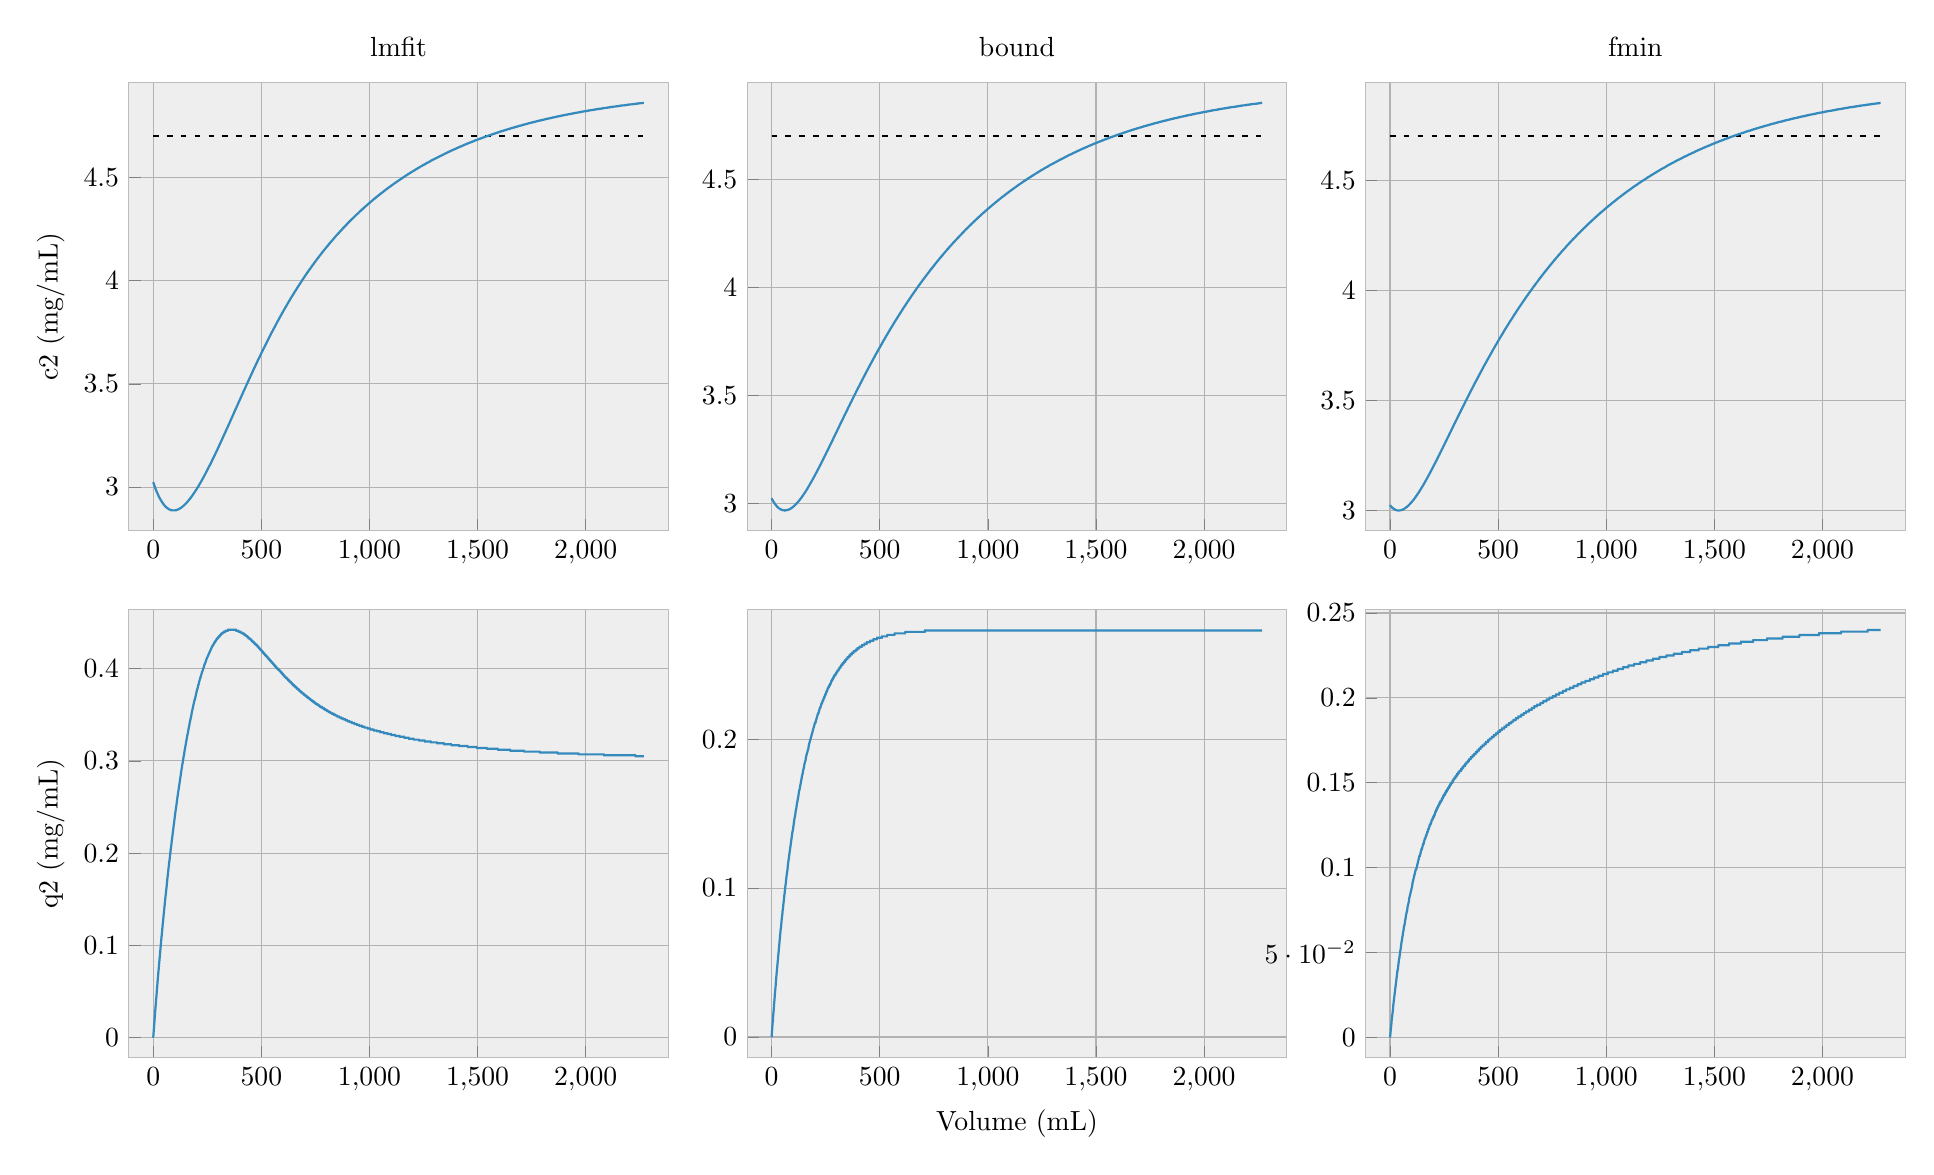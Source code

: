 % This file was created by matplotlib2tikz v0.6.15.
\begin{tikzpicture}

\definecolor{color0}{rgb}{0.204,0.541,0.741}

\begin{groupplot}[group style={group size=3 by 2}]
\nextgroupplot[
title={lmfit},
ylabel={c2 (mg/mL)},
xmin=-113.449, xmax=2382.423,
ymin=2.788, ymax=4.961,
tick pos=left,
xmajorgrids,
x grid style={white!69.804!black},
ymajorgrids,
y grid style={white!69.804!black},
axis line style={white!73.725!black},
axis background/.style={fill=white!93.333!black}
]
\path [draw=black, thick, dash pattern=on 2pt off 3pt] (axis cs:0,4.7)
--(axis cs:2268.974,4.7);

\addplot [thick, color0, forget plot]
table {%
0 3.024
1.892 3.018
3.785 3.012
5.677 3.006
7.57 3.001
9.462 2.995
11.354 2.99
13.247 2.985
15.139 2.98
17.031 2.975
18.924 2.971
20.816 2.966
22.709 2.962
24.601 2.957
26.493 2.953
28.386 2.949
30.278 2.946
32.171 2.942
34.063 2.938
35.955 2.935
37.848 2.932
39.74 2.929
41.633 2.926
43.525 2.923
45.417 2.92
47.31 2.917
49.202 2.915
51.094 2.912
52.987 2.91
54.879 2.908
56.772 2.906
58.664 2.904
60.556 2.902
62.449 2.9
64.341 2.899
66.234 2.897
68.126 2.896
70.018 2.895
71.911 2.893
73.803 2.892
75.696 2.891
77.588 2.89
79.48 2.89
81.373 2.889
83.265 2.888
85.157 2.888
87.05 2.888
88.942 2.887
90.835 2.887
92.727 2.887
94.619 2.887
96.512 2.887
98.404 2.887
100.297 2.887
102.189 2.888
104.081 2.888
105.974 2.888
107.866 2.889
109.759 2.89
111.651 2.89
113.543 2.891
115.436 2.892
117.328 2.893
119.22 2.894
121.113 2.895
123.005 2.896
124.898 2.897
126.79 2.899
128.682 2.9
130.575 2.901
132.467 2.903
134.36 2.904
136.252 2.906
138.144 2.908
140.037 2.909
141.929 2.911
143.822 2.913
145.714 2.915
147.606 2.917
149.499 2.919
151.391 2.921
153.283 2.923
155.176 2.925
157.068 2.927
158.961 2.93
160.853 2.932
162.745 2.934
164.638 2.937
166.53 2.939
168.423 2.942
170.315 2.944
172.207 2.947
174.1 2.949
175.992 2.952
177.885 2.955
179.777 2.957
181.669 2.96
183.562 2.963
185.454 2.966
187.346 2.969
189.239 2.972
191.131 2.975
193.024 2.978
194.916 2.981
196.808 2.984
198.701 2.987
200.593 2.99
202.486 2.993
204.378 2.997
206.27 3.0
208.163 3.003
210.055 3.006
211.948 3.01
213.84 3.013
215.732 3.017
217.625 3.02
219.517 3.023
221.409 3.027
223.302 3.03
225.194 3.034
227.087 3.037
228.979 3.041
230.871 3.045
232.764 3.048
234.656 3.052
236.549 3.056
238.441 3.059
240.333 3.063
242.226 3.067
244.118 3.071
246.011 3.074
247.903 3.078
249.795 3.082
251.688 3.086
253.58 3.09
255.472 3.094
257.365 3.098
259.257 3.102
261.15 3.105
263.042 3.109
264.934 3.113
266.827 3.117
268.719 3.121
270.612 3.125
272.504 3.13
274.396 3.134
276.289 3.138
278.181 3.142
280.074 3.146
281.966 3.15
283.858 3.154
285.751 3.158
287.643 3.162
289.535 3.167
291.428 3.171
293.32 3.175
295.213 3.179
297.105 3.183
298.997 3.188
300.89 3.192
302.782 3.196
304.675 3.2
306.567 3.205
308.459 3.209
310.352 3.213
312.244 3.218
314.137 3.222
316.029 3.226
317.921 3.231
319.814 3.235
321.706 3.239
323.598 3.244
325.491 3.248
327.383 3.252
329.276 3.257
331.168 3.261
333.06 3.265
334.953 3.27
336.845 3.274
338.738 3.279
340.63 3.283
342.522 3.287
344.415 3.292
346.307 3.296
348.2 3.301
350.092 3.305
351.984 3.309
353.877 3.314
355.769 3.318
357.661 3.323
359.554 3.327
361.446 3.332
363.339 3.336
365.231 3.34
367.123 3.345
369.016 3.349
370.908 3.354
372.801 3.358
374.693 3.363
376.585 3.367
378.478 3.372
380.37 3.376
382.263 3.38
384.155 3.385
386.047 3.389
387.94 3.394
389.832 3.398
391.724 3.403
393.617 3.407
395.509 3.412
397.402 3.416
399.294 3.42
401.186 3.425
403.079 3.429
404.971 3.434
406.864 3.438
408.756 3.443
410.648 3.447
412.541 3.451
414.433 3.456
416.326 3.46
418.218 3.465
420.11 3.469
422.003 3.473
423.895 3.478
425.787 3.482
427.68 3.486
429.572 3.491
431.465 3.495
433.357 3.5
435.249 3.504
437.142 3.508
439.034 3.513
440.927 3.517
442.819 3.521
444.711 3.526
446.604 3.53
448.496 3.534
450.389 3.539
452.281 3.543
454.173 3.547
456.066 3.551
457.958 3.556
459.85 3.56
461.743 3.564
463.635 3.569
465.528 3.573
467.42 3.577
469.312 3.581
471.205 3.585
473.097 3.59
474.99 3.594
476.882 3.598
478.774 3.602
480.667 3.606
482.559 3.611
484.452 3.615
486.344 3.619
488.236 3.623
490.129 3.627
492.021 3.631
493.913 3.635
495.806 3.64
497.698 3.644
499.591 3.648
501.483 3.652
503.375 3.656
505.268 3.66
507.16 3.664
509.053 3.668
510.945 3.672
512.837 3.676
514.73 3.68
516.622 3.684
518.515 3.688
520.407 3.692
522.299 3.696
524.192 3.7
526.084 3.704
527.976 3.708
529.869 3.712
531.761 3.716
533.654 3.72
535.546 3.724
537.438 3.728
539.331 3.731
541.223 3.735
543.116 3.739
545.008 3.743
546.9 3.747
548.793 3.751
550.685 3.754
552.578 3.758
554.47 3.762
556.362 3.766
558.255 3.77
560.147 3.773
562.039 3.777
563.932 3.781
565.824 3.785
567.717 3.788
569.609 3.792
571.501 3.796
573.394 3.799
575.286 3.803
577.179 3.807
579.071 3.81
580.963 3.814
582.856 3.818
584.748 3.821
586.641 3.825
588.533 3.828
590.425 3.832
592.318 3.835
594.21 3.839
596.102 3.843
597.995 3.846
599.887 3.85
601.78 3.853
603.672 3.857
605.564 3.86
607.457 3.864
609.349 3.867
611.242 3.87
613.134 3.874
615.026 3.877
616.919 3.881
618.811 3.884
620.704 3.888
622.596 3.891
624.488 3.894
626.381 3.898
628.273 3.901
630.165 3.904
632.058 3.908
633.95 3.911
635.843 3.914
637.735 3.918
639.627 3.921
641.52 3.924
643.412 3.927
645.305 3.931
647.197 3.934
649.089 3.937
650.982 3.94
652.874 3.944
654.766 3.947
656.659 3.95
658.551 3.953
660.444 3.956
662.336 3.959
664.228 3.963
666.121 3.966
668.013 3.969
669.906 3.972
671.798 3.975
673.69 3.978
675.583 3.981
677.475 3.984
679.368 3.987
681.26 3.99
683.152 3.993
685.045 3.996
686.937 3.999
688.829 4.002
690.722 4.005
692.614 4.008
694.507 4.011
696.399 4.014
698.291 4.017
700.184 4.02
702.076 4.023
703.969 4.026
705.861 4.029
707.753 4.032
709.646 4.035
711.538 4.038
713.431 4.04
715.323 4.043
717.215 4.046
719.108 4.049
721.0 4.052
722.892 4.055
724.785 4.057
726.677 4.06
728.57 4.063
730.462 4.066
732.354 4.068
734.247 4.071
736.139 4.074
738.032 4.077
739.924 4.079
741.816 4.082
743.709 4.085
745.601 4.088
747.494 4.09
749.386 4.093
751.278 4.096
753.171 4.098
755.063 4.101
756.955 4.104
758.848 4.106
760.74 4.109
762.633 4.111
764.525 4.114
766.417 4.117
768.31 4.119
770.202 4.122
772.095 4.124
773.987 4.127
775.879 4.129
777.772 4.132
779.664 4.135
781.557 4.137
783.449 4.14
785.341 4.142
787.234 4.145
789.126 4.147
791.018 4.15
792.911 4.152
794.803 4.154
796.696 4.157
798.588 4.159
800.48 4.162
802.373 4.164
804.265 4.167
806.158 4.169
808.05 4.171
809.942 4.174
811.835 4.176
813.727 4.179
815.62 4.181
817.512 4.183
819.404 4.186
821.297 4.188
823.189 4.19
825.081 4.193
826.974 4.195
828.866 4.197
830.759 4.2
832.651 4.202
834.543 4.204
836.436 4.206
838.328 4.209
840.221 4.211
842.113 4.213
844.005 4.216
845.898 4.218
847.79 4.22
849.683 4.222
851.575 4.224
853.467 4.227
855.36 4.229
857.252 4.231
859.144 4.233
861.037 4.235
862.929 4.238
864.822 4.24
866.714 4.242
868.606 4.244
870.499 4.246
872.391 4.248
874.284 4.25
876.176 4.253
878.068 4.255
879.961 4.257
881.853 4.259
883.746 4.261
885.638 4.263
887.53 4.265
889.423 4.267
891.315 4.269
893.207 4.271
895.1 4.273
896.992 4.276
898.885 4.278
900.777 4.28
902.669 4.282
904.562 4.284
906.454 4.286
908.347 4.288
910.239 4.29
912.131 4.292
914.024 4.294
915.916 4.296
917.809 4.298
919.701 4.3
921.593 4.301
923.486 4.303
925.378 4.305
927.27 4.307
929.163 4.309
931.055 4.311
932.948 4.313
934.84 4.315
936.732 4.317
938.625 4.319
940.517 4.321
942.41 4.323
944.302 4.324
946.194 4.326
948.087 4.328
949.979 4.33
951.872 4.332
953.764 4.334
955.656 4.336
957.549 4.337
959.441 4.339
961.333 4.341
963.226 4.343
965.118 4.345
967.011 4.347
968.903 4.348
970.795 4.35
972.688 4.352
974.58 4.354
976.473 4.356
978.365 4.357
980.257 4.359
982.15 4.361
984.042 4.363
985.935 4.364
987.827 4.366
989.719 4.368
991.612 4.37
993.504 4.371
995.396 4.373
997.289 4.375
999.181 4.376
1001.074 4.378
1002.966 4.38
1004.858 4.382
1006.751 4.383
1008.643 4.385
1010.536 4.387
1012.428 4.388
1014.32 4.39
1016.213 4.392
1018.105 4.393
1019.998 4.395
1021.89 4.397
1023.782 4.398
1025.675 4.4
1027.567 4.401
1029.459 4.403
1031.352 4.405
1033.244 4.406
1035.137 4.408
1037.029 4.41
1038.921 4.411
1040.814 4.413
1042.706 4.414
1044.599 4.416
1046.491 4.417
1048.383 4.419
1050.276 4.421
1052.168 4.422
1054.061 4.424
1055.953 4.425
1057.845 4.427
1059.738 4.428
1061.63 4.43
1063.522 4.431
1065.415 4.433
1067.307 4.435
1069.2 4.436
1071.092 4.438
1072.984 4.439
1074.877 4.441
1076.769 4.442
1078.662 4.444
1080.554 4.445
1082.446 4.447
1084.339 4.448
1086.231 4.45
1088.124 4.451
1090.016 4.452
1091.908 4.454
1093.801 4.455
1095.693 4.457
1097.585 4.458
1099.478 4.46
1101.37 4.461
1103.263 4.463
1105.155 4.464
1107.047 4.465
1108.94 4.467
1110.832 4.468
1112.725 4.47
1114.617 4.471
1116.509 4.473
1118.402 4.474
1120.294 4.475
1122.187 4.477
1124.079 4.478
1125.971 4.479
1127.864 4.481
1129.756 4.482
1131.648 4.484
1133.541 4.485
1135.433 4.486
1137.326 4.488
1139.218 4.489
1141.11 4.49
1143.003 4.492
1144.895 4.493
1146.788 4.494
1148.68 4.496
1150.572 4.497
1152.465 4.498
1154.357 4.5
1156.25 4.501
1158.142 4.502
1160.034 4.504
1161.927 4.505
1163.819 4.506
1165.711 4.508
1167.604 4.509
1169.496 4.51
1171.389 4.511
1173.281 4.513
1175.173 4.514
1177.066 4.515
1178.958 4.517
1180.851 4.518
1182.743 4.519
1184.635 4.52
1186.528 4.522
1188.42 4.523
1190.313 4.524
1192.205 4.525
1194.097 4.527
1195.99 4.528
1197.882 4.529
1199.774 4.53
1201.667 4.531
1203.559 4.533
1205.452 4.534
1207.344 4.535
1209.236 4.536
1211.129 4.537
1213.021 4.539
1214.914 4.54
1216.806 4.541
1218.698 4.542
1220.591 4.543
1222.483 4.545
1224.376 4.546
1226.268 4.547
1228.16 4.548
1230.053 4.549
1231.945 4.55
1233.837 4.552
1235.73 4.553
1237.622 4.554
1239.515 4.555
1241.407 4.556
1243.299 4.557
1245.192 4.559
1247.084 4.56
1248.977 4.561
1250.869 4.562
1252.761 4.563
1254.654 4.564
1256.546 4.565
1258.439 4.566
1260.331 4.567
1262.223 4.569
1264.116 4.57
1266.008 4.571
1267.9 4.572
1269.793 4.573
1271.685 4.574
1273.578 4.575
1275.47 4.576
1277.362 4.577
1279.255 4.578
1281.147 4.579
1283.04 4.581
1284.932 4.582
1286.824 4.583
1288.717 4.584
1290.609 4.585
1292.501 4.586
1294.394 4.587
1296.286 4.588
1298.179 4.589
1300.071 4.59
1301.963 4.591
1303.856 4.592
1305.748 4.593
1307.641 4.594
1309.533 4.595
1311.425 4.596
1313.318 4.597
1315.21 4.598
1317.103 4.599
1318.995 4.6
1320.887 4.601
1322.78 4.602
1324.672 4.603
1326.564 4.604
1328.457 4.605
1330.349 4.606
1332.242 4.607
1334.134 4.608
1336.026 4.609
1337.919 4.61
1339.811 4.611
1341.704 4.612
1343.596 4.613
1345.488 4.614
1347.381 4.615
1349.273 4.616
1351.166 4.617
1353.058 4.618
1354.95 4.619
1356.843 4.62
1358.735 4.621
1360.627 4.622
1362.52 4.623
1364.412 4.624
1366.305 4.625
1368.197 4.625
1370.089 4.626
1371.982 4.627
1373.874 4.628
1375.767 4.629
1377.659 4.63
1379.551 4.631
1381.444 4.632
1383.336 4.633
1385.229 4.634
1387.121 4.635
1389.013 4.636
1390.906 4.636
1392.798 4.637
1394.69 4.638
1396.583 4.639
1398.475 4.64
1400.368 4.641
1402.26 4.642
1404.152 4.643
1406.045 4.644
1407.937 4.644
1409.83 4.645
1411.722 4.646
1413.614 4.647
1415.507 4.648
1417.399 4.649
1419.292 4.65
1421.184 4.651
1423.076 4.651
1424.969 4.652
1426.861 4.653
1428.753 4.654
1430.646 4.655
1432.538 4.656
1434.431 4.656
1436.323 4.657
1438.215 4.658
1440.108 4.659
1442.0 4.66
1443.893 4.661
1445.785 4.661
1447.677 4.662
1449.57 4.663
1451.462 4.664
1453.355 4.665
1455.247 4.666
1457.139 4.666
1459.032 4.667
1460.924 4.668
1462.816 4.669
1464.709 4.67
1466.601 4.67
1468.494 4.671
1470.386 4.672
1472.278 4.673
1474.171 4.674
1476.063 4.674
1477.956 4.675
1479.848 4.676
1481.74 4.677
1483.633 4.677
1485.525 4.678
1487.418 4.679
1489.31 4.68
1491.202 4.681
1493.095 4.681
1494.987 4.682
1496.879 4.683
1498.772 4.684
1500.664 4.684
1502.557 4.685
1504.449 4.686
1506.341 4.687
1508.234 4.687
1510.126 4.688
1512.019 4.689
1513.911 4.69
1515.803 4.69
1517.696 4.691
1519.588 4.692
1521.481 4.692
1523.373 4.693
1525.265 4.694
1527.158 4.695
1529.05 4.695
1530.942 4.696
1532.835 4.697
1534.727 4.698
1536.62 4.698
1538.512 4.699
1540.404 4.7
1542.297 4.7
1544.189 4.701
1546.082 4.702
1547.974 4.702
1549.866 4.703
1551.759 4.704
1553.651 4.705
1555.544 4.705
1557.436 4.706
1559.328 4.707
1561.221 4.707
1563.113 4.708
1565.005 4.709
1566.898 4.709
1568.79 4.71
1570.683 4.711
1572.575 4.711
1574.467 4.712
1576.36 4.713
1578.252 4.713
1580.145 4.714
1582.037 4.715
1583.929 4.715
1585.822 4.716
1587.714 4.717
1589.607 4.717
1591.499 4.718
1593.391 4.719
1595.284 4.719
1597.176 4.72
1599.068 4.721
1600.961 4.721
1602.853 4.722
1604.746 4.723
1606.638 4.723
1608.53 4.724
1610.423 4.725
1612.315 4.725
1614.208 4.726
1616.1 4.726
1617.992 4.727
1619.885 4.728
1621.777 4.728
1623.67 4.729
1625.562 4.73
1627.454 4.73
1629.347 4.731
1631.239 4.731
1633.131 4.732
1635.024 4.733
1636.916 4.733
1638.809 4.734
1640.701 4.734
1642.593 4.735
1644.486 4.736
1646.378 4.736
1648.271 4.737
1650.163 4.737
1652.055 4.738
1653.948 4.739
1655.84 4.739
1657.733 4.74
1659.625 4.74
1661.517 4.741
1663.41 4.742
1665.302 4.742
1667.194 4.743
1669.087 4.743
1670.979 4.744
1672.872 4.744
1674.764 4.745
1676.656 4.746
1678.549 4.746
1680.441 4.747
1682.334 4.747
1684.226 4.748
1686.118 4.748
1688.011 4.749
1689.903 4.75
1691.796 4.75
1693.688 4.751
1695.58 4.751
1697.473 4.752
1699.365 4.752
1701.257 4.753
1703.15 4.753
1705.042 4.754
1706.935 4.755
1708.827 4.755
1710.719 4.756
1712.612 4.756
1714.504 4.757
1716.397 4.757
1718.289 4.758
1720.181 4.758
1722.074 4.759
1723.966 4.759
1725.859 4.76
1727.751 4.76
1729.643 4.761
1731.536 4.762
1733.428 4.762
1735.32 4.763
1737.213 4.763
1739.105 4.764
1740.998 4.764
1742.89 4.765
1744.782 4.765
1746.675 4.766
1748.567 4.766
1750.46 4.767
1752.352 4.767
1754.244 4.768
1756.137 4.768
1758.029 4.769
1759.922 4.769
1761.814 4.77
1763.706 4.77
1765.599 4.771
1767.491 4.771
1769.383 4.772
1771.276 4.772
1773.168 4.773
1775.061 4.773
1776.953 4.774
1778.845 4.774
1780.738 4.775
1782.63 4.775
1784.523 4.776
1786.415 4.776
1788.307 4.777
1790.2 4.777
1792.092 4.778
1793.985 4.778
1795.877 4.778
1797.769 4.779
1799.662 4.779
1801.554 4.78
1803.446 4.78
1805.339 4.781
1807.231 4.781
1809.124 4.782
1811.016 4.782
1812.908 4.783
1814.801 4.783
1816.693 4.784
1818.586 4.784
1820.478 4.785
1822.37 4.785
1824.263 4.785
1826.155 4.786
1828.048 4.786
1829.94 4.787
1831.832 4.787
1833.725 4.788
1835.617 4.788
1837.509 4.789
1839.402 4.789
1841.294 4.789
1843.187 4.79
1845.079 4.79
1846.971 4.791
1848.864 4.791
1850.756 4.792
1852.649 4.792
1854.541 4.793
1856.433 4.793
1858.326 4.793
1860.218 4.794
1862.111 4.794
1864.003 4.795
1865.895 4.795
1867.788 4.796
1869.68 4.796
1871.572 4.796
1873.465 4.797
1875.357 4.797
1877.25 4.798
1879.142 4.798
1881.034 4.798
1882.927 4.799
1884.819 4.799
1886.712 4.8
1888.604 4.8
1890.496 4.801
1892.389 4.801
1894.281 4.801
1896.174 4.802
1898.066 4.802
1899.958 4.803
1901.851 4.803
1903.743 4.803
1905.635 4.804
1907.528 4.804
1909.42 4.805
1911.313 4.805
1913.205 4.805
1915.097 4.806
1916.99 4.806
1918.882 4.807
1920.775 4.807
1922.667 4.807
1924.559 4.808
1926.452 4.808
1928.344 4.808
1930.236 4.809
1932.129 4.809
1934.021 4.81
1935.914 4.81
1937.806 4.81
1939.698 4.811
1941.591 4.811
1943.483 4.812
1945.376 4.812
1947.268 4.812
1949.16 4.813
1951.053 4.813
1952.945 4.813
1954.838 4.814
1956.73 4.814
1958.622 4.815
1960.515 4.815
1962.407 4.815
1964.299 4.816
1966.192 4.816
1968.084 4.816
1969.977 4.817
1971.869 4.817
1973.761 4.817
1975.654 4.818
1977.546 4.818
1979.439 4.819
1981.331 4.819
1983.223 4.819
1985.116 4.82
1987.008 4.82
1988.901 4.82
1990.793 4.821
1992.685 4.821
1994.578 4.821
1996.47 4.822
1998.362 4.822
2000.255 4.822
2002.147 4.823
2004.04 4.823
2005.932 4.823
2007.824 4.824
2009.717 4.824
2011.609 4.824
2013.502 4.825
2015.394 4.825
2017.286 4.825
2019.179 4.826
2021.071 4.826
2022.964 4.826
2024.856 4.827
2026.748 4.827
2028.641 4.827
2030.533 4.828
2032.425 4.828
2034.318 4.828
2036.21 4.829
2038.103 4.829
2039.995 4.829
2041.887 4.83
2043.78 4.83
2045.672 4.83
2047.565 4.831
2049.457 4.831
2051.349 4.831
2053.242 4.832
2055.134 4.832
2057.027 4.832
2058.919 4.833
2060.811 4.833
2062.704 4.833
2064.596 4.834
2066.488 4.834
2068.381 4.834
2070.273 4.834
2072.166 4.835
2074.058 4.835
2075.95 4.835
2077.843 4.836
2079.735 4.836
2081.628 4.836
2083.52 4.837
2085.412 4.837
2087.305 4.837
2089.197 4.838
2091.09 4.838
2092.982 4.838
2094.874 4.838
2096.767 4.839
2098.659 4.839
2100.551 4.839
2102.444 4.84
2104.336 4.84
2106.229 4.84
2108.121 4.84
2110.013 4.841
2111.906 4.841
2113.798 4.841
2115.691 4.842
2117.583 4.842
2119.475 4.842
2121.368 4.842
2123.26 4.843
2125.153 4.843
2127.045 4.843
2128.937 4.844
2130.83 4.844
2132.722 4.844
2134.614 4.844
2136.507 4.845
2138.399 4.845
2140.292 4.845
2142.184 4.846
2144.076 4.846
2145.969 4.846
2147.861 4.846
2149.754 4.847
2151.646 4.847
2153.538 4.847
2155.431 4.847
2157.323 4.848
2159.216 4.848
2161.108 4.848
2163.0 4.849
2164.893 4.849
2166.785 4.849
2168.677 4.849
2170.57 4.85
2172.462 4.85
2174.355 4.85
2176.247 4.85
2178.139 4.851
2180.032 4.851
2181.924 4.851
2183.817 4.851
2185.709 4.852
2187.601 4.852
2189.494 4.852
2191.386 4.852
2193.279 4.853
2195.171 4.853
2197.063 4.853
2198.956 4.854
2200.848 4.854
2202.74 4.854
2204.633 4.854
2206.525 4.855
2208.418 4.855
2210.31 4.855
2212.202 4.855
2214.095 4.856
2215.987 4.856
2217.88 4.856
2219.772 4.856
2221.664 4.857
2223.557 4.857
2225.449 4.857
2227.342 4.857
2229.234 4.857
2231.126 4.858
2233.019 4.858
2234.911 4.858
2236.803 4.858
2238.696 4.859
2240.588 4.859
2242.481 4.859
2244.373 4.859
2246.265 4.86
2248.158 4.86
2250.05 4.86
2251.943 4.86
2253.835 4.861
2255.727 4.861
2257.62 4.861
2259.512 4.861
2261.405 4.861
2263.297 4.862
2265.189 4.862
2267.082 4.862
2268.974 4.862
};
\nextgroupplot[
title={bound},
xmin=-113.449, xmax=2382.423,
ymin=2.873, ymax=4.949,
tick pos=left,
xmajorgrids,
x grid style={white!69.804!black},
ymajorgrids,
y grid style={white!69.804!black},
axis line style={white!73.725!black},
axis background/.style={fill=white!93.333!black}
]
\path [draw=black, thick, dash pattern=on 2pt off 3pt] (axis cs:0,4.7)
--(axis cs:2268.974,4.7);

\addplot [thick, color0, forget plot]
table {%
0 3.024
1.892 3.02
3.785 3.016
5.677 3.013
7.57 3.01
9.462 3.007
11.354 3.004
13.247 3.001
15.139 2.998
17.031 2.995
18.924 2.993
20.816 2.99
22.709 2.988
24.601 2.986
26.493 2.984
28.386 2.982
30.278 2.981
32.171 2.979
34.063 2.977
35.955 2.976
37.848 2.975
39.74 2.974
41.633 2.972
43.525 2.972
45.417 2.971
47.31 2.97
49.202 2.969
51.094 2.969
52.987 2.968
54.879 2.968
56.772 2.968
58.664 2.968
60.556 2.967
62.449 2.968
64.341 2.968
66.234 2.968
68.126 2.968
70.018 2.969
71.911 2.969
73.803 2.97
75.696 2.97
77.588 2.971
79.48 2.972
81.373 2.972
83.265 2.973
85.157 2.974
87.05 2.975
88.942 2.977
90.835 2.978
92.727 2.979
94.619 2.981
96.512 2.982
98.404 2.983
100.297 2.985
102.189 2.987
104.081 2.988
105.974 2.99
107.866 2.992
109.759 2.994
111.651 2.996
113.543 2.997
115.436 2.999
117.328 3.002
119.22 3.004
121.113 3.006
123.005 3.008
124.898 3.01
126.79 3.013
128.682 3.015
130.575 3.017
132.467 3.02
134.36 3.022
136.252 3.025
138.144 3.027
140.037 3.03
141.929 3.033
143.822 3.035
145.714 3.038
147.606 3.041
149.499 3.044
151.391 3.047
153.283 3.049
155.176 3.052
157.068 3.055
158.961 3.058
160.853 3.061
162.745 3.064
164.638 3.067
166.53 3.071
168.423 3.074
170.315 3.077
172.207 3.08
174.1 3.083
175.992 3.087
177.885 3.09
179.777 3.093
181.669 3.096
183.562 3.1
185.454 3.103
187.346 3.106
189.239 3.11
191.131 3.113
193.024 3.117
194.916 3.12
196.808 3.124
198.701 3.127
200.593 3.131
202.486 3.134
204.378 3.138
206.27 3.141
208.163 3.145
210.055 3.149
211.948 3.152
213.84 3.156
215.732 3.16
217.625 3.163
219.517 3.167
221.409 3.171
223.302 3.174
225.194 3.178
227.087 3.182
228.979 3.185
230.871 3.189
232.764 3.193
234.656 3.197
236.549 3.2
238.441 3.204
240.333 3.208
242.226 3.212
244.118 3.216
246.011 3.22
247.903 3.223
249.795 3.227
251.688 3.231
253.58 3.235
255.472 3.239
257.365 3.243
259.257 3.246
261.15 3.25
263.042 3.254
264.934 3.258
266.827 3.262
268.719 3.266
270.612 3.27
272.504 3.274
274.396 3.278
276.289 3.281
278.181 3.285
280.074 3.289
281.966 3.293
283.858 3.297
285.751 3.301
287.643 3.305
289.535 3.309
291.428 3.313
293.32 3.317
295.213 3.321
297.105 3.325
298.997 3.328
300.89 3.332
302.782 3.336
304.675 3.34
306.567 3.344
308.459 3.348
310.352 3.352
312.244 3.356
314.137 3.36
316.029 3.364
317.921 3.368
319.814 3.372
321.706 3.376
323.598 3.379
325.491 3.383
327.383 3.387
329.276 3.391
331.168 3.395
333.06 3.399
334.953 3.403
336.845 3.407
338.738 3.411
340.63 3.415
342.522 3.418
344.415 3.422
346.307 3.426
348.2 3.43
350.092 3.434
351.984 3.438
353.877 3.442
355.769 3.446
357.661 3.449
359.554 3.453
361.446 3.457
363.339 3.461
365.231 3.465
367.123 3.469
369.016 3.472
370.908 3.476
372.801 3.48
374.693 3.484
376.585 3.488
378.478 3.492
380.37 3.495
382.263 3.499
384.155 3.503
386.047 3.507
387.94 3.51
389.832 3.514
391.724 3.518
393.617 3.522
395.509 3.526
397.402 3.529
399.294 3.533
401.186 3.537
403.079 3.54
404.971 3.544
406.864 3.548
408.756 3.552
410.648 3.555
412.541 3.559
414.433 3.563
416.326 3.566
418.218 3.57
420.11 3.574
422.003 3.577
423.895 3.581
425.787 3.585
427.68 3.588
429.572 3.592
431.465 3.596
433.357 3.599
435.249 3.603
437.142 3.607
439.034 3.61
440.927 3.614
442.819 3.617
444.711 3.621
446.604 3.624
448.496 3.628
450.389 3.632
452.281 3.635
454.173 3.639
456.066 3.642
457.958 3.646
459.85 3.649
461.743 3.653
463.635 3.656
465.528 3.66
467.42 3.663
469.312 3.667
471.205 3.67
473.097 3.674
474.99 3.677
476.882 3.681
478.774 3.684
480.667 3.688
482.559 3.691
484.452 3.694
486.344 3.698
488.236 3.701
490.129 3.705
492.021 3.708
493.913 3.712
495.806 3.715
497.698 3.718
499.591 3.722
501.483 3.725
503.375 3.728
505.268 3.732
507.16 3.735
509.053 3.738
510.945 3.742
512.837 3.745
514.73 3.748
516.622 3.752
518.515 3.755
520.407 3.758
522.299 3.761
524.192 3.765
526.084 3.768
527.976 3.771
529.869 3.775
531.761 3.778
533.654 3.781
535.546 3.784
537.438 3.787
539.331 3.791
541.223 3.794
543.116 3.797
545.008 3.8
546.9 3.803
548.793 3.807
550.685 3.81
552.578 3.813
554.47 3.816
556.362 3.819
558.255 3.822
560.147 3.825
562.039 3.828
563.932 3.832
565.824 3.835
567.717 3.838
569.609 3.841
571.501 3.844
573.394 3.847
575.286 3.85
577.179 3.853
579.071 3.856
580.963 3.859
582.856 3.862
584.748 3.865
586.641 3.868
588.533 3.871
590.425 3.874
592.318 3.877
594.21 3.88
596.102 3.883
597.995 3.886
599.887 3.889
601.78 3.892
603.672 3.895
605.564 3.898
607.457 3.901
609.349 3.904
611.242 3.907
613.134 3.91
615.026 3.912
616.919 3.915
618.811 3.918
620.704 3.921
622.596 3.924
624.488 3.927
626.381 3.93
628.273 3.933
630.165 3.935
632.058 3.938
633.95 3.941
635.843 3.944
637.735 3.947
639.627 3.949
641.52 3.952
643.412 3.955
645.305 3.958
647.197 3.961
649.089 3.963
650.982 3.966
652.874 3.969
654.766 3.972
656.659 3.974
658.551 3.977
660.444 3.98
662.336 3.982
664.228 3.985
666.121 3.988
668.013 3.991
669.906 3.993
671.798 3.996
673.69 3.999
675.583 4.001
677.475 4.004
679.368 4.007
681.26 4.009
683.152 4.012
685.045 4.014
686.937 4.017
688.829 4.02
690.722 4.022
692.614 4.025
694.507 4.027
696.399 4.03
698.291 4.033
700.184 4.035
702.076 4.038
703.969 4.04
705.861 4.043
707.753 4.045
709.646 4.048
711.538 4.05
713.431 4.053
715.323 4.055
717.215 4.058
719.108 4.06
721.0 4.063
722.892 4.065
724.785 4.068
726.677 4.07
728.57 4.073
730.462 4.075
732.354 4.078
734.247 4.08
736.139 4.083
738.032 4.085
739.924 4.087
741.816 4.09
743.709 4.092
745.601 4.095
747.494 4.097
749.386 4.099
751.278 4.102
753.171 4.104
755.063 4.107
756.955 4.109
758.848 4.111
760.74 4.114
762.633 4.116
764.525 4.118
766.417 4.121
768.31 4.123
770.202 4.125
772.095 4.128
773.987 4.13
775.879 4.132
777.772 4.135
779.664 4.137
781.557 4.139
783.449 4.141
785.341 4.144
787.234 4.146
789.126 4.148
791.018 4.15
792.911 4.153
794.803 4.155
796.696 4.157
798.588 4.159
800.48 4.162
802.373 4.164
804.265 4.166
806.158 4.168
808.05 4.17
809.942 4.173
811.835 4.175
813.727 4.177
815.62 4.179
817.512 4.181
819.404 4.183
821.297 4.186
823.189 4.188
825.081 4.19
826.974 4.192
828.866 4.194
830.759 4.196
832.651 4.198
834.543 4.2
836.436 4.203
838.328 4.205
840.221 4.207
842.113 4.209
844.005 4.211
845.898 4.213
847.79 4.215
849.683 4.217
851.575 4.219
853.467 4.221
855.36 4.223
857.252 4.225
859.144 4.227
861.037 4.229
862.929 4.231
864.822 4.233
866.714 4.235
868.606 4.237
870.499 4.239
872.391 4.241
874.284 4.243
876.176 4.245
878.068 4.247
879.961 4.249
881.853 4.251
883.746 4.253
885.638 4.255
887.53 4.257
889.423 4.259
891.315 4.261
893.207 4.263
895.1 4.265
896.992 4.267
898.885 4.269
900.777 4.271
902.669 4.272
904.562 4.274
906.454 4.276
908.347 4.278
910.239 4.28
912.131 4.282
914.024 4.284
915.916 4.286
917.809 4.288
919.701 4.289
921.593 4.291
923.486 4.293
925.378 4.295
927.27 4.297
929.163 4.299
931.055 4.3
932.948 4.302
934.84 4.304
936.732 4.306
938.625 4.308
940.517 4.309
942.41 4.311
944.302 4.313
946.194 4.315
948.087 4.317
949.979 4.318
951.872 4.32
953.764 4.322
955.656 4.324
957.549 4.325
959.441 4.327
961.333 4.329
963.226 4.331
965.118 4.332
967.011 4.334
968.903 4.336
970.795 4.338
972.688 4.339
974.58 4.341
976.473 4.343
978.365 4.344
980.257 4.346
982.15 4.348
984.042 4.349
985.935 4.351
987.827 4.353
989.719 4.354
991.612 4.356
993.504 4.358
995.396 4.359
997.289 4.361
999.181 4.363
1001.074 4.364
1002.966 4.366
1004.858 4.368
1006.751 4.369
1008.643 4.371
1010.536 4.373
1012.428 4.374
1014.32 4.376
1016.213 4.377
1018.105 4.379
1019.998 4.381
1021.89 4.382
1023.782 4.384
1025.675 4.385
1027.567 4.387
1029.459 4.388
1031.352 4.39
1033.244 4.392
1035.137 4.393
1037.029 4.395
1038.921 4.396
1040.814 4.398
1042.706 4.399
1044.599 4.401
1046.491 4.402
1048.383 4.404
1050.276 4.406
1052.168 4.407
1054.061 4.409
1055.953 4.41
1057.845 4.412
1059.738 4.413
1061.63 4.415
1063.522 4.416
1065.415 4.418
1067.307 4.419
1069.2 4.421
1071.092 4.422
1072.984 4.423
1074.877 4.425
1076.769 4.426
1078.662 4.428
1080.554 4.429
1082.446 4.431
1084.339 4.432
1086.231 4.434
1088.124 4.435
1090.016 4.437
1091.908 4.438
1093.801 4.439
1095.693 4.441
1097.585 4.442
1099.478 4.444
1101.37 4.445
1103.263 4.447
1105.155 4.448
1107.047 4.449
1108.94 4.451
1110.832 4.452
1112.725 4.453
1114.617 4.455
1116.509 4.456
1118.402 4.458
1120.294 4.459
1122.187 4.46
1124.079 4.462
1125.971 4.463
1127.864 4.464
1129.756 4.466
1131.648 4.467
1133.541 4.469
1135.433 4.47
1137.326 4.471
1139.218 4.473
1141.11 4.474
1143.003 4.475
1144.895 4.477
1146.788 4.478
1148.68 4.479
1150.572 4.48
1152.465 4.482
1154.357 4.483
1156.25 4.484
1158.142 4.486
1160.034 4.487
1161.927 4.488
1163.819 4.49
1165.711 4.491
1167.604 4.492
1169.496 4.493
1171.389 4.495
1173.281 4.496
1175.173 4.497
1177.066 4.498
1178.958 4.5
1180.851 4.501
1182.743 4.502
1184.635 4.503
1186.528 4.505
1188.42 4.506
1190.313 4.507
1192.205 4.508
1194.097 4.51
1195.99 4.511
1197.882 4.512
1199.774 4.513
1201.667 4.515
1203.559 4.516
1205.452 4.517
1207.344 4.518
1209.236 4.519
1211.129 4.521
1213.021 4.522
1214.914 4.523
1216.806 4.524
1218.698 4.525
1220.591 4.526
1222.483 4.528
1224.376 4.529
1226.268 4.53
1228.16 4.531
1230.053 4.532
1231.945 4.533
1233.837 4.535
1235.73 4.536
1237.622 4.537
1239.515 4.538
1241.407 4.539
1243.299 4.54
1245.192 4.542
1247.084 4.543
1248.977 4.544
1250.869 4.545
1252.761 4.546
1254.654 4.547
1256.546 4.548
1258.439 4.549
1260.331 4.551
1262.223 4.552
1264.116 4.553
1266.008 4.554
1267.9 4.555
1269.793 4.556
1271.685 4.557
1273.578 4.558
1275.47 4.559
1277.362 4.56
1279.255 4.561
1281.147 4.563
1283.04 4.564
1284.932 4.565
1286.824 4.566
1288.717 4.567
1290.609 4.568
1292.501 4.569
1294.394 4.57
1296.286 4.571
1298.179 4.572
1300.071 4.573
1301.963 4.574
1303.856 4.575
1305.748 4.576
1307.641 4.577
1309.533 4.578
1311.425 4.579
1313.318 4.58
1315.21 4.581
1317.103 4.582
1318.995 4.583
1320.887 4.584
1322.78 4.585
1324.672 4.586
1326.564 4.587
1328.457 4.589
1330.349 4.59
1332.242 4.591
1334.134 4.591
1336.026 4.592
1337.919 4.593
1339.811 4.594
1341.704 4.595
1343.596 4.596
1345.488 4.597
1347.381 4.598
1349.273 4.599
1351.166 4.6
1353.058 4.601
1354.95 4.602
1356.843 4.603
1358.735 4.604
1360.627 4.605
1362.52 4.606
1364.412 4.607
1366.305 4.608
1368.197 4.609
1370.089 4.61
1371.982 4.611
1373.874 4.612
1375.767 4.613
1377.659 4.614
1379.551 4.615
1381.444 4.615
1383.336 4.616
1385.229 4.617
1387.121 4.618
1389.013 4.619
1390.906 4.62
1392.798 4.621
1394.69 4.622
1396.583 4.623
1398.475 4.624
1400.368 4.625
1402.26 4.625
1404.152 4.626
1406.045 4.627
1407.937 4.628
1409.83 4.629
1411.722 4.63
1413.614 4.631
1415.507 4.632
1417.399 4.633
1419.292 4.633
1421.184 4.634
1423.076 4.635
1424.969 4.636
1426.861 4.637
1428.753 4.638
1430.646 4.639
1432.538 4.64
1434.431 4.64
1436.323 4.641
1438.215 4.642
1440.108 4.643
1442.0 4.644
1443.893 4.645
1445.785 4.645
1447.677 4.646
1449.57 4.647
1451.462 4.648
1453.355 4.649
1455.247 4.65
1457.139 4.65
1459.032 4.651
1460.924 4.652
1462.816 4.653
1464.709 4.654
1466.601 4.655
1468.494 4.655
1470.386 4.656
1472.278 4.657
1474.171 4.658
1476.063 4.659
1477.956 4.659
1479.848 4.66
1481.74 4.661
1483.633 4.662
1485.525 4.663
1487.418 4.663
1489.31 4.664
1491.202 4.665
1493.095 4.666
1494.987 4.667
1496.879 4.667
1498.772 4.668
1500.664 4.669
1502.557 4.67
1504.449 4.67
1506.341 4.671
1508.234 4.672
1510.126 4.673
1512.019 4.673
1513.911 4.674
1515.803 4.675
1517.696 4.676
1519.588 4.676
1521.481 4.677
1523.373 4.678
1525.265 4.679
1527.158 4.679
1529.05 4.68
1530.942 4.681
1532.835 4.682
1534.727 4.682
1536.62 4.683
1538.512 4.684
1540.404 4.685
1542.297 4.685
1544.189 4.686
1546.082 4.687
1547.974 4.687
1549.866 4.688
1551.759 4.689
1553.651 4.69
1555.544 4.69
1557.436 4.691
1559.328 4.692
1561.221 4.692
1563.113 4.693
1565.005 4.694
1566.898 4.695
1568.79 4.695
1570.683 4.696
1572.575 4.697
1574.467 4.697
1576.36 4.698
1578.252 4.699
1580.145 4.699
1582.037 4.7
1583.929 4.701
1585.822 4.701
1587.714 4.702
1589.607 4.703
1591.499 4.704
1593.391 4.704
1595.284 4.705
1597.176 4.706
1599.068 4.706
1600.961 4.707
1602.853 4.708
1604.746 4.708
1606.638 4.709
1608.53 4.71
1610.423 4.71
1612.315 4.711
1614.208 4.711
1616.1 4.712
1617.992 4.713
1619.885 4.713
1621.777 4.714
1623.67 4.715
1625.562 4.715
1627.454 4.716
1629.347 4.717
1631.239 4.717
1633.131 4.718
1635.024 4.719
1636.916 4.719
1638.809 4.72
1640.701 4.72
1642.593 4.721
1644.486 4.722
1646.378 4.722
1648.271 4.723
1650.163 4.724
1652.055 4.724
1653.948 4.725
1655.84 4.725
1657.733 4.726
1659.625 4.727
1661.517 4.727
1663.41 4.728
1665.302 4.728
1667.194 4.729
1669.087 4.73
1670.979 4.73
1672.872 4.731
1674.764 4.731
1676.656 4.732
1678.549 4.733
1680.441 4.733
1682.334 4.734
1684.226 4.734
1686.118 4.735
1688.011 4.736
1689.903 4.736
1691.796 4.737
1693.688 4.737
1695.58 4.738
1697.473 4.738
1699.365 4.739
1701.257 4.74
1703.15 4.74
1705.042 4.741
1706.935 4.741
1708.827 4.742
1710.719 4.742
1712.612 4.743
1714.504 4.744
1716.397 4.744
1718.289 4.745
1720.181 4.745
1722.074 4.746
1723.966 4.746
1725.859 4.747
1727.751 4.747
1729.643 4.748
1731.536 4.749
1733.428 4.749
1735.32 4.75
1737.213 4.75
1739.105 4.751
1740.998 4.751
1742.89 4.752
1744.782 4.752
1746.675 4.753
1748.567 4.753
1750.46 4.754
1752.352 4.754
1754.244 4.755
1756.137 4.755
1758.029 4.756
1759.922 4.757
1761.814 4.757
1763.706 4.758
1765.599 4.758
1767.491 4.759
1769.383 4.759
1771.276 4.76
1773.168 4.76
1775.061 4.761
1776.953 4.761
1778.845 4.762
1780.738 4.762
1782.63 4.763
1784.523 4.763
1786.415 4.764
1788.307 4.764
1790.2 4.765
1792.092 4.765
1793.985 4.766
1795.877 4.766
1797.769 4.767
1799.662 4.767
1801.554 4.768
1803.446 4.768
1805.339 4.769
1807.231 4.769
1809.124 4.77
1811.016 4.77
1812.908 4.771
1814.801 4.771
1816.693 4.772
1818.586 4.772
1820.478 4.773
1822.37 4.773
1824.263 4.773
1826.155 4.774
1828.048 4.774
1829.94 4.775
1831.832 4.775
1833.725 4.776
1835.617 4.776
1837.509 4.777
1839.402 4.777
1841.294 4.778
1843.187 4.778
1845.079 4.779
1846.971 4.779
1848.864 4.78
1850.756 4.78
1852.649 4.78
1854.541 4.781
1856.433 4.781
1858.326 4.782
1860.218 4.782
1862.111 4.783
1864.003 4.783
1865.895 4.784
1867.788 4.784
1869.68 4.784
1871.572 4.785
1873.465 4.785
1875.357 4.786
1877.25 4.786
1879.142 4.787
1881.034 4.787
1882.927 4.788
1884.819 4.788
1886.712 4.788
1888.604 4.789
1890.496 4.789
1892.389 4.79
1894.281 4.79
1896.174 4.791
1898.066 4.791
1899.958 4.791
1901.851 4.792
1903.743 4.792
1905.635 4.793
1907.528 4.793
1909.42 4.794
1911.313 4.794
1913.205 4.794
1915.097 4.795
1916.99 4.795
1918.882 4.796
1920.775 4.796
1922.667 4.796
1924.559 4.797
1926.452 4.797
1928.344 4.798
1930.236 4.798
1932.129 4.798
1934.021 4.799
1935.914 4.799
1937.806 4.8
1939.698 4.8
1941.591 4.8
1943.483 4.801
1945.376 4.801
1947.268 4.802
1949.16 4.802
1951.053 4.802
1952.945 4.803
1954.838 4.803
1956.73 4.804
1958.622 4.804
1960.515 4.804
1962.407 4.805
1964.299 4.805
1966.192 4.806
1968.084 4.806
1969.977 4.806
1971.869 4.807
1973.761 4.807
1975.654 4.807
1977.546 4.808
1979.439 4.808
1981.331 4.809
1983.223 4.809
1985.116 4.809
1987.008 4.81
1988.901 4.81
1990.793 4.81
1992.685 4.811
1994.578 4.811
1996.47 4.812
1998.362 4.812
2000.255 4.812
2002.147 4.813
2004.04 4.813
2005.932 4.813
2007.824 4.814
2009.717 4.814
2011.609 4.814
2013.502 4.815
2015.394 4.815
2017.286 4.816
2019.179 4.816
2021.071 4.816
2022.964 4.817
2024.856 4.817
2026.748 4.817
2028.641 4.818
2030.533 4.818
2032.425 4.818
2034.318 4.819
2036.21 4.819
2038.103 4.819
2039.995 4.82
2041.887 4.82
2043.78 4.82
2045.672 4.821
2047.565 4.821
2049.457 4.821
2051.349 4.822
2053.242 4.822
2055.134 4.822
2057.027 4.823
2058.919 4.823
2060.811 4.823
2062.704 4.824
2064.596 4.824
2066.488 4.824
2068.381 4.825
2070.273 4.825
2072.166 4.825
2074.058 4.826
2075.95 4.826
2077.843 4.826
2079.735 4.827
2081.628 4.827
2083.52 4.827
2085.412 4.828
2087.305 4.828
2089.197 4.828
2091.09 4.829
2092.982 4.829
2094.874 4.829
2096.767 4.83
2098.659 4.83
2100.551 4.83
2102.444 4.831
2104.336 4.831
2106.229 4.831
2108.121 4.831
2110.013 4.832
2111.906 4.832
2113.798 4.832
2115.691 4.833
2117.583 4.833
2119.475 4.833
2121.368 4.834
2123.26 4.834
2125.153 4.834
2127.045 4.834
2128.937 4.835
2130.83 4.835
2132.722 4.835
2134.614 4.836
2136.507 4.836
2138.399 4.836
2140.292 4.837
2142.184 4.837
2144.076 4.837
2145.969 4.837
2147.861 4.838
2149.754 4.838
2151.646 4.838
2153.538 4.839
2155.431 4.839
2157.323 4.839
2159.216 4.839
2161.108 4.84
2163.0 4.84
2164.893 4.84
2166.785 4.841
2168.677 4.841
2170.57 4.841
2172.462 4.841
2174.355 4.842
2176.247 4.842
2178.139 4.842
2180.032 4.843
2181.924 4.843
2183.817 4.843
2185.709 4.843
2187.601 4.844
2189.494 4.844
2191.386 4.844
2193.279 4.845
2195.171 4.845
2197.063 4.845
2198.956 4.845
2200.848 4.846
2202.74 4.846
2204.633 4.846
2206.525 4.846
2208.418 4.847
2210.31 4.847
2212.202 4.847
2214.095 4.847
2215.987 4.848
2217.88 4.848
2219.772 4.848
2221.664 4.849
2223.557 4.849
2225.449 4.849
2227.342 4.849
2229.234 4.85
2231.126 4.85
2233.019 4.85
2234.911 4.85
2236.803 4.851
2238.696 4.851
2240.588 4.851
2242.481 4.851
2244.373 4.852
2246.265 4.852
2248.158 4.852
2250.05 4.852
2251.943 4.853
2253.835 4.853
2255.727 4.853
2257.62 4.853
2259.512 4.854
2261.405 4.854
2263.297 4.854
2265.189 4.854
2267.082 4.855
2268.974 4.855
};
\nextgroupplot[
title={fmin},
xmin=-113.449, xmax=2382.423,
ymin=2.907, ymax=4.945,
tick pos=left,
xmajorgrids,
x grid style={white!69.804!black},
ymajorgrids,
y grid style={white!69.804!black},
axis line style={white!73.725!black},
axis background/.style={fill=white!93.333!black}
]
\path [draw=black, thick, dash pattern=on 2pt off 3pt] (axis cs:0,4.7)
--(axis cs:2268.974,4.7);

\addplot [thick, color0, forget plot]
table {%
0 3.024
1.892 3.021
3.785 3.019
5.677 3.017
7.57 3.015
9.462 3.013
11.354 3.011
13.247 3.01
15.139 3.008
17.031 3.007
18.924 3.006
20.816 3.005
22.709 3.004
24.601 3.003
26.493 3.002
28.386 3.001
30.278 3.001
32.171 3.0
34.063 3.0
35.955 3.0
37.848 2.999
39.74 2.999
41.633 2.999
43.525 3.0
45.417 3.0
47.31 3.0
49.202 3.0
51.094 3.001
52.987 3.001
54.879 3.002
56.772 3.003
58.664 3.004
60.556 3.004
62.449 3.005
64.341 3.006
66.234 3.007
68.126 3.009
70.018 3.01
71.911 3.011
73.803 3.013
75.696 3.014
77.588 3.015
79.48 3.017
81.373 3.019
83.265 3.02
85.157 3.022
87.05 3.024
88.942 3.026
90.835 3.028
92.727 3.03
94.619 3.032
96.512 3.034
98.404 3.036
100.297 3.038
102.189 3.04
104.081 3.042
105.974 3.045
107.866 3.047
109.759 3.049
111.651 3.052
113.543 3.054
115.436 3.057
117.328 3.059
119.22 3.062
121.113 3.065
123.005 3.067
124.898 3.07
126.79 3.073
128.682 3.076
130.575 3.078
132.467 3.081
134.36 3.084
136.252 3.087
138.144 3.09
140.037 3.093
141.929 3.096
143.822 3.099
145.714 3.102
147.606 3.105
149.499 3.108
151.391 3.111
153.283 3.114
155.176 3.118
157.068 3.121
158.961 3.124
160.853 3.127
162.745 3.131
164.638 3.134
166.53 3.137
168.423 3.141
170.315 3.144
172.207 3.147
174.1 3.151
175.992 3.154
177.885 3.158
179.777 3.161
181.669 3.164
183.562 3.168
185.454 3.171
187.346 3.175
189.239 3.178
191.131 3.182
193.024 3.186
194.916 3.189
196.808 3.193
198.701 3.196
200.593 3.2
202.486 3.204
204.378 3.207
206.27 3.211
208.163 3.214
210.055 3.218
211.948 3.222
213.84 3.225
215.732 3.229
217.625 3.233
219.517 3.236
221.409 3.24
223.302 3.244
225.194 3.248
227.087 3.251
228.979 3.255
230.871 3.259
232.764 3.263
234.656 3.266
236.549 3.27
238.441 3.274
240.333 3.278
242.226 3.281
244.118 3.285
246.011 3.289
247.903 3.293
249.795 3.296
251.688 3.3
253.58 3.304
255.472 3.308
257.365 3.312
259.257 3.315
261.15 3.319
263.042 3.323
264.934 3.327
266.827 3.331
268.719 3.334
270.612 3.338
272.504 3.342
274.396 3.346
276.289 3.35
278.181 3.353
280.074 3.357
281.966 3.361
283.858 3.365
285.751 3.369
287.643 3.373
289.535 3.376
291.428 3.38
293.32 3.384
295.213 3.388
297.105 3.392
298.997 3.395
300.89 3.399
302.782 3.403
304.675 3.407
306.567 3.41
308.459 3.414
310.352 3.418
312.244 3.422
314.137 3.426
316.029 3.429
317.921 3.433
319.814 3.437
321.706 3.441
323.598 3.444
325.491 3.448
327.383 3.452
329.276 3.456
331.168 3.459
333.06 3.463
334.953 3.467
336.845 3.471
338.738 3.474
340.63 3.478
342.522 3.482
344.415 3.485
346.307 3.489
348.2 3.493
350.092 3.497
351.984 3.5
353.877 3.504
355.769 3.508
357.661 3.511
359.554 3.515
361.446 3.519
363.339 3.522
365.231 3.526
367.123 3.53
369.016 3.533
370.908 3.537
372.801 3.541
374.693 3.544
376.585 3.548
378.478 3.551
380.37 3.555
382.263 3.559
384.155 3.562
386.047 3.566
387.94 3.569
389.832 3.573
391.724 3.577
393.617 3.58
395.509 3.584
397.402 3.587
399.294 3.591
401.186 3.594
403.079 3.598
404.971 3.601
406.864 3.605
408.756 3.608
410.648 3.612
412.541 3.615
414.433 3.619
416.326 3.622
418.218 3.626
420.11 3.629
422.003 3.633
423.895 3.636
425.787 3.64
427.68 3.643
429.572 3.647
431.465 3.65
433.357 3.654
435.249 3.657
437.142 3.66
439.034 3.664
440.927 3.667
442.819 3.671
444.711 3.674
446.604 3.677
448.496 3.681
450.389 3.684
452.281 3.687
454.173 3.691
456.066 3.694
457.958 3.697
459.85 3.701
461.743 3.704
463.635 3.707
465.528 3.711
467.42 3.714
469.312 3.717
471.205 3.721
473.097 3.724
474.99 3.727
476.882 3.73
478.774 3.734
480.667 3.737
482.559 3.74
484.452 3.743
486.344 3.747
488.236 3.75
490.129 3.753
492.021 3.756
493.913 3.759
495.806 3.763
497.698 3.766
499.591 3.769
501.483 3.772
503.375 3.775
505.268 3.778
507.16 3.782
509.053 3.785
510.945 3.788
512.837 3.791
514.73 3.794
516.622 3.797
518.515 3.8
520.407 3.803
522.299 3.806
524.192 3.809
526.084 3.813
527.976 3.816
529.869 3.819
531.761 3.822
533.654 3.825
535.546 3.828
537.438 3.831
539.331 3.834
541.223 3.837
543.116 3.84
545.008 3.843
546.9 3.846
548.793 3.849
550.685 3.852
552.578 3.855
554.47 3.858
556.362 3.861
558.255 3.864
560.147 3.866
562.039 3.869
563.932 3.872
565.824 3.875
567.717 3.878
569.609 3.881
571.501 3.884
573.394 3.887
575.286 3.89
577.179 3.893
579.071 3.895
580.963 3.898
582.856 3.901
584.748 3.904
586.641 3.907
588.533 3.91
590.425 3.912
592.318 3.915
594.21 3.918
596.102 3.921
597.995 3.924
599.887 3.926
601.78 3.929
603.672 3.932
605.564 3.935
607.457 3.937
609.349 3.94
611.242 3.943
613.134 3.946
615.026 3.948
616.919 3.951
618.811 3.954
620.704 3.956
622.596 3.959
624.488 3.962
626.381 3.965
628.273 3.967
630.165 3.97
632.058 3.973
633.95 3.975
635.843 3.978
637.735 3.98
639.627 3.983
641.52 3.986
643.412 3.988
645.305 3.991
647.197 3.994
649.089 3.996
650.982 3.999
652.874 4.001
654.766 4.004
656.659 4.006
658.551 4.009
660.444 4.012
662.336 4.014
664.228 4.017
666.121 4.019
668.013 4.022
669.906 4.024
671.798 4.027
673.69 4.029
675.583 4.032
677.475 4.034
679.368 4.037
681.26 4.039
683.152 4.042
685.045 4.044
686.937 4.047
688.829 4.049
690.722 4.052
692.614 4.054
694.507 4.057
696.399 4.059
698.291 4.061
700.184 4.064
702.076 4.066
703.969 4.069
705.861 4.071
707.753 4.073
709.646 4.076
711.538 4.078
713.431 4.081
715.323 4.083
717.215 4.085
719.108 4.088
721.0 4.09
722.892 4.092
724.785 4.095
726.677 4.097
728.57 4.099
730.462 4.102
732.354 4.104
734.247 4.106
736.139 4.109
738.032 4.111
739.924 4.113
741.816 4.115
743.709 4.118
745.601 4.12
747.494 4.122
749.386 4.124
751.278 4.127
753.171 4.129
755.063 4.131
756.955 4.133
758.848 4.136
760.74 4.138
762.633 4.14
764.525 4.142
766.417 4.144
768.31 4.147
770.202 4.149
772.095 4.151
773.987 4.153
775.879 4.155
777.772 4.158
779.664 4.16
781.557 4.162
783.449 4.164
785.341 4.166
787.234 4.168
789.126 4.17
791.018 4.173
792.911 4.175
794.803 4.177
796.696 4.179
798.588 4.181
800.48 4.183
802.373 4.185
804.265 4.187
806.158 4.189
808.05 4.191
809.942 4.193
811.835 4.195
813.727 4.198
815.62 4.2
817.512 4.202
819.404 4.204
821.297 4.206
823.189 4.208
825.081 4.21
826.974 4.212
828.866 4.214
830.759 4.216
832.651 4.218
834.543 4.22
836.436 4.222
838.328 4.224
840.221 4.226
842.113 4.228
844.005 4.23
845.898 4.232
847.79 4.234
849.683 4.236
851.575 4.237
853.467 4.239
855.36 4.241
857.252 4.243
859.144 4.245
861.037 4.247
862.929 4.249
864.822 4.251
866.714 4.253
868.606 4.255
870.499 4.257
872.391 4.259
874.284 4.26
876.176 4.262
878.068 4.264
879.961 4.266
881.853 4.268
883.746 4.27
885.638 4.272
887.53 4.273
889.423 4.275
891.315 4.277
893.207 4.279
895.1 4.281
896.992 4.283
898.885 4.284
900.777 4.286
902.669 4.288
904.562 4.29
906.454 4.292
908.347 4.293
910.239 4.295
912.131 4.297
914.024 4.299
915.916 4.301
917.809 4.302
919.701 4.304
921.593 4.306
923.486 4.308
925.378 4.309
927.27 4.311
929.163 4.313
931.055 4.315
932.948 4.316
934.84 4.318
936.732 4.32
938.625 4.321
940.517 4.323
942.41 4.325
944.302 4.327
946.194 4.328
948.087 4.33
949.979 4.332
951.872 4.333
953.764 4.335
955.656 4.337
957.549 4.338
959.441 4.34
961.333 4.342
963.226 4.343
965.118 4.345
967.011 4.347
968.903 4.348
970.795 4.35
972.688 4.352
974.58 4.353
976.473 4.355
978.365 4.356
980.257 4.358
982.15 4.36
984.042 4.361
985.935 4.363
987.827 4.364
989.719 4.366
991.612 4.368
993.504 4.369
995.396 4.371
997.289 4.372
999.181 4.374
1001.074 4.376
1002.966 4.377
1004.858 4.379
1006.751 4.38
1008.643 4.382
1010.536 4.383
1012.428 4.385
1014.32 4.386
1016.213 4.388
1018.105 4.389
1019.998 4.391
1021.89 4.392
1023.782 4.394
1025.675 4.396
1027.567 4.397
1029.459 4.399
1031.352 4.4
1033.244 4.402
1035.137 4.403
1037.029 4.404
1038.921 4.406
1040.814 4.407
1042.706 4.409
1044.599 4.41
1046.491 4.412
1048.383 4.413
1050.276 4.415
1052.168 4.416
1054.061 4.418
1055.953 4.419
1057.845 4.421
1059.738 4.422
1061.63 4.423
1063.522 4.425
1065.415 4.426
1067.307 4.428
1069.2 4.429
1071.092 4.431
1072.984 4.432
1074.877 4.433
1076.769 4.435
1078.662 4.436
1080.554 4.438
1082.446 4.439
1084.339 4.44
1086.231 4.442
1088.124 4.443
1090.016 4.444
1091.908 4.446
1093.801 4.447
1095.693 4.449
1097.585 4.45
1099.478 4.451
1101.37 4.453
1103.263 4.454
1105.155 4.455
1107.047 4.457
1108.94 4.458
1110.832 4.459
1112.725 4.461
1114.617 4.462
1116.509 4.463
1118.402 4.465
1120.294 4.466
1122.187 4.467
1124.079 4.469
1125.971 4.47
1127.864 4.471
1129.756 4.473
1131.648 4.474
1133.541 4.475
1135.433 4.476
1137.326 4.478
1139.218 4.479
1141.11 4.48
1143.003 4.481
1144.895 4.483
1146.788 4.484
1148.68 4.485
1150.572 4.487
1152.465 4.488
1154.357 4.489
1156.25 4.49
1158.142 4.492
1160.034 4.493
1161.927 4.494
1163.819 4.495
1165.711 4.497
1167.604 4.498
1169.496 4.499
1171.389 4.5
1173.281 4.501
1175.173 4.503
1177.066 4.504
1178.958 4.505
1180.851 4.506
1182.743 4.507
1184.635 4.509
1186.528 4.51
1188.42 4.511
1190.313 4.512
1192.205 4.513
1194.097 4.515
1195.99 4.516
1197.882 4.517
1199.774 4.518
1201.667 4.519
1203.559 4.52
1205.452 4.522
1207.344 4.523
1209.236 4.524
1211.129 4.525
1213.021 4.526
1214.914 4.527
1216.806 4.529
1218.698 4.53
1220.591 4.531
1222.483 4.532
1224.376 4.533
1226.268 4.534
1228.16 4.535
1230.053 4.536
1231.945 4.538
1233.837 4.539
1235.73 4.54
1237.622 4.541
1239.515 4.542
1241.407 4.543
1243.299 4.544
1245.192 4.545
1247.084 4.546
1248.977 4.547
1250.869 4.549
1252.761 4.55
1254.654 4.551
1256.546 4.552
1258.439 4.553
1260.331 4.554
1262.223 4.555
1264.116 4.556
1266.008 4.557
1267.9 4.558
1269.793 4.559
1271.685 4.56
1273.578 4.561
1275.47 4.562
1277.362 4.563
1279.255 4.565
1281.147 4.566
1283.04 4.567
1284.932 4.568
1286.824 4.569
1288.717 4.57
1290.609 4.571
1292.501 4.572
1294.394 4.573
1296.286 4.574
1298.179 4.575
1300.071 4.576
1301.963 4.577
1303.856 4.578
1305.748 4.579
1307.641 4.58
1309.533 4.581
1311.425 4.582
1313.318 4.583
1315.21 4.584
1317.103 4.585
1318.995 4.586
1320.887 4.587
1322.78 4.588
1324.672 4.589
1326.564 4.59
1328.457 4.591
1330.349 4.592
1332.242 4.593
1334.134 4.594
1336.026 4.595
1337.919 4.595
1339.811 4.596
1341.704 4.597
1343.596 4.598
1345.488 4.599
1347.381 4.6
1349.273 4.601
1351.166 4.602
1353.058 4.603
1354.95 4.604
1356.843 4.605
1358.735 4.606
1360.627 4.607
1362.52 4.608
1364.412 4.609
1366.305 4.61
1368.197 4.61
1370.089 4.611
1371.982 4.612
1373.874 4.613
1375.767 4.614
1377.659 4.615
1379.551 4.616
1381.444 4.617
1383.336 4.618
1385.229 4.619
1387.121 4.619
1389.013 4.62
1390.906 4.621
1392.798 4.622
1394.69 4.623
1396.583 4.624
1398.475 4.625
1400.368 4.626
1402.26 4.626
1404.152 4.627
1406.045 4.628
1407.937 4.629
1409.83 4.63
1411.722 4.631
1413.614 4.632
1415.507 4.633
1417.399 4.633
1419.292 4.634
1421.184 4.635
1423.076 4.636
1424.969 4.637
1426.861 4.638
1428.753 4.638
1430.646 4.639
1432.538 4.64
1434.431 4.641
1436.323 4.642
1438.215 4.643
1440.108 4.643
1442.0 4.644
1443.893 4.645
1445.785 4.646
1447.677 4.647
1449.57 4.648
1451.462 4.648
1453.355 4.649
1455.247 4.65
1457.139 4.651
1459.032 4.652
1460.924 4.652
1462.816 4.653
1464.709 4.654
1466.601 4.655
1468.494 4.656
1470.386 4.656
1472.278 4.657
1474.171 4.658
1476.063 4.659
1477.956 4.659
1479.848 4.66
1481.74 4.661
1483.633 4.662
1485.525 4.663
1487.418 4.663
1489.31 4.664
1491.202 4.665
1493.095 4.666
1494.987 4.666
1496.879 4.667
1498.772 4.668
1500.664 4.669
1502.557 4.669
1504.449 4.67
1506.341 4.671
1508.234 4.672
1510.126 4.672
1512.019 4.673
1513.911 4.674
1515.803 4.675
1517.696 4.675
1519.588 4.676
1521.481 4.677
1523.373 4.678
1525.265 4.678
1527.158 4.679
1529.05 4.68
1530.942 4.68
1532.835 4.681
1534.727 4.682
1536.62 4.683
1538.512 4.683
1540.404 4.684
1542.297 4.685
1544.189 4.685
1546.082 4.686
1547.974 4.687
1549.866 4.688
1551.759 4.688
1553.651 4.689
1555.544 4.69
1557.436 4.69
1559.328 4.691
1561.221 4.692
1563.113 4.692
1565.005 4.693
1566.898 4.694
1568.79 4.694
1570.683 4.695
1572.575 4.696
1574.467 4.697
1576.36 4.697
1578.252 4.698
1580.145 4.699
1582.037 4.699
1583.929 4.7
1585.822 4.701
1587.714 4.701
1589.607 4.702
1591.499 4.703
1593.391 4.703
1595.284 4.704
1597.176 4.704
1599.068 4.705
1600.961 4.706
1602.853 4.706
1604.746 4.707
1606.638 4.708
1608.53 4.708
1610.423 4.709
1612.315 4.71
1614.208 4.71
1616.1 4.711
1617.992 4.712
1619.885 4.712
1621.777 4.713
1623.67 4.713
1625.562 4.714
1627.454 4.715
1629.347 4.715
1631.239 4.716
1633.131 4.717
1635.024 4.717
1636.916 4.718
1638.809 4.718
1640.701 4.719
1642.593 4.72
1644.486 4.72
1646.378 4.721
1648.271 4.722
1650.163 4.722
1652.055 4.723
1653.948 4.723
1655.84 4.724
1657.733 4.725
1659.625 4.725
1661.517 4.726
1663.41 4.726
1665.302 4.727
1667.194 4.727
1669.087 4.728
1670.979 4.729
1672.872 4.729
1674.764 4.73
1676.656 4.73
1678.549 4.731
1680.441 4.732
1682.334 4.732
1684.226 4.733
1686.118 4.733
1688.011 4.734
1689.903 4.734
1691.796 4.735
1693.688 4.736
1695.58 4.736
1697.473 4.737
1699.365 4.737
1701.257 4.738
1703.15 4.738
1705.042 4.739
1706.935 4.74
1708.827 4.74
1710.719 4.741
1712.612 4.741
1714.504 4.742
1716.397 4.742
1718.289 4.743
1720.181 4.743
1722.074 4.744
1723.966 4.744
1725.859 4.745
1727.751 4.746
1729.643 4.746
1731.536 4.747
1733.428 4.747
1735.32 4.748
1737.213 4.748
1739.105 4.749
1740.998 4.749
1742.89 4.75
1744.782 4.75
1746.675 4.751
1748.567 4.751
1750.46 4.752
1752.352 4.752
1754.244 4.753
1756.137 4.754
1758.029 4.754
1759.922 4.755
1761.814 4.755
1763.706 4.756
1765.599 4.756
1767.491 4.757
1769.383 4.757
1771.276 4.758
1773.168 4.758
1775.061 4.759
1776.953 4.759
1778.845 4.76
1780.738 4.76
1782.63 4.761
1784.523 4.761
1786.415 4.762
1788.307 4.762
1790.2 4.763
1792.092 4.763
1793.985 4.764
1795.877 4.764
1797.769 4.765
1799.662 4.765
1801.554 4.766
1803.446 4.766
1805.339 4.767
1807.231 4.767
1809.124 4.767
1811.016 4.768
1812.908 4.768
1814.801 4.769
1816.693 4.769
1818.586 4.77
1820.478 4.77
1822.37 4.771
1824.263 4.771
1826.155 4.772
1828.048 4.772
1829.94 4.773
1831.832 4.773
1833.725 4.774
1835.617 4.774
1837.509 4.775
1839.402 4.775
1841.294 4.775
1843.187 4.776
1845.079 4.776
1846.971 4.777
1848.864 4.777
1850.756 4.778
1852.649 4.778
1854.541 4.779
1856.433 4.779
1858.326 4.78
1860.218 4.78
1862.111 4.78
1864.003 4.781
1865.895 4.781
1867.788 4.782
1869.68 4.782
1871.572 4.783
1873.465 4.783
1875.357 4.783
1877.25 4.784
1879.142 4.784
1881.034 4.785
1882.927 4.785
1884.819 4.786
1886.712 4.786
1888.604 4.786
1890.496 4.787
1892.389 4.787
1894.281 4.788
1896.174 4.788
1898.066 4.789
1899.958 4.789
1901.851 4.789
1903.743 4.79
1905.635 4.79
1907.528 4.791
1909.42 4.791
1911.313 4.792
1913.205 4.792
1915.097 4.792
1916.99 4.793
1918.882 4.793
1920.775 4.794
1922.667 4.794
1924.559 4.794
1926.452 4.795
1928.344 4.795
1930.236 4.796
1932.129 4.796
1934.021 4.796
1935.914 4.797
1937.806 4.797
1939.698 4.798
1941.591 4.798
1943.483 4.798
1945.376 4.799
1947.268 4.799
1949.16 4.8
1951.053 4.8
1952.945 4.8
1954.838 4.801
1956.73 4.801
1958.622 4.801
1960.515 4.802
1962.407 4.802
1964.299 4.803
1966.192 4.803
1968.084 4.803
1969.977 4.804
1971.869 4.804
1973.761 4.805
1975.654 4.805
1977.546 4.805
1979.439 4.806
1981.331 4.806
1983.223 4.806
1985.116 4.807
1987.008 4.807
1988.901 4.808
1990.793 4.808
1992.685 4.808
1994.578 4.809
1996.47 4.809
1998.362 4.809
2000.255 4.81
2002.147 4.81
2004.04 4.81
2005.932 4.811
2007.824 4.811
2009.717 4.812
2011.609 4.812
2013.502 4.812
2015.394 4.813
2017.286 4.813
2019.179 4.813
2021.071 4.814
2022.964 4.814
2024.856 4.814
2026.748 4.815
2028.641 4.815
2030.533 4.815
2032.425 4.816
2034.318 4.816
2036.21 4.816
2038.103 4.817
2039.995 4.817
2041.887 4.817
2043.78 4.818
2045.672 4.818
2047.565 4.818
2049.457 4.819
2051.349 4.819
2053.242 4.819
2055.134 4.82
2057.027 4.82
2058.919 4.82
2060.811 4.821
2062.704 4.821
2064.596 4.821
2066.488 4.822
2068.381 4.822
2070.273 4.822
2072.166 4.823
2074.058 4.823
2075.95 4.823
2077.843 4.824
2079.735 4.824
2081.628 4.824
2083.52 4.825
2085.412 4.825
2087.305 4.825
2089.197 4.826
2091.09 4.826
2092.982 4.826
2094.874 4.827
2096.767 4.827
2098.659 4.827
2100.551 4.828
2102.444 4.828
2104.336 4.828
2106.229 4.829
2108.121 4.829
2110.013 4.829
2111.906 4.829
2113.798 4.83
2115.691 4.83
2117.583 4.83
2119.475 4.831
2121.368 4.831
2123.26 4.831
2125.153 4.832
2127.045 4.832
2128.937 4.832
2130.83 4.832
2132.722 4.833
2134.614 4.833
2136.507 4.833
2138.399 4.834
2140.292 4.834
2142.184 4.834
2144.076 4.835
2145.969 4.835
2147.861 4.835
2149.754 4.835
2151.646 4.836
2153.538 4.836
2155.431 4.836
2157.323 4.837
2159.216 4.837
2161.108 4.837
2163.0 4.837
2164.893 4.838
2166.785 4.838
2168.677 4.838
2170.57 4.839
2172.462 4.839
2174.355 4.839
2176.247 4.839
2178.139 4.84
2180.032 4.84
2181.924 4.84
2183.817 4.841
2185.709 4.841
2187.601 4.841
2189.494 4.841
2191.386 4.842
2193.279 4.842
2195.171 4.842
2197.063 4.842
2198.956 4.843
2200.848 4.843
2202.74 4.843
2204.633 4.844
2206.525 4.844
2208.418 4.844
2210.31 4.844
2212.202 4.845
2214.095 4.845
2215.987 4.845
2217.88 4.845
2219.772 4.846
2221.664 4.846
2223.557 4.846
2225.449 4.846
2227.342 4.847
2229.234 4.847
2231.126 4.847
2233.019 4.847
2234.911 4.848
2236.803 4.848
2238.696 4.848
2240.588 4.848
2242.481 4.849
2244.373 4.849
2246.265 4.849
2248.158 4.85
2250.05 4.85
2251.943 4.85
2253.835 4.85
2255.727 4.851
2257.62 4.851
2259.512 4.851
2261.405 4.851
2263.297 4.851
2265.189 4.852
2267.082 4.852
2268.974 4.852
};
\nextgroupplot[
ylabel={q2 (mg/mL)},
xmin=-113.449, xmax=2382.423,
ymin=-0.022, ymax=0.464,
tick pos=left,
xmajorgrids,
x grid style={white!69.804!black},
ymajorgrids,
y grid style={white!69.804!black},
axis line style={white!73.725!black},
axis background/.style={fill=white!93.333!black}
]
\addplot [thick, color0, forget plot]
table {%
0 0
1.892 0.006
3.785 0.012
5.677 0.018
7.57 0.024
9.462 0.03
11.354 0.035
13.247 0.041
15.139 0.046
17.031 0.052
18.924 0.057
20.816 0.063
22.709 0.068
24.601 0.073
26.493 0.078
28.386 0.083
30.278 0.088
32.171 0.093
34.063 0.098
35.955 0.103
37.848 0.108
39.74 0.112
41.633 0.117
43.525 0.122
45.417 0.126
47.31 0.131
49.202 0.135
51.094 0.14
52.987 0.144
54.879 0.149
56.772 0.153
58.664 0.157
60.556 0.161
62.449 0.165
64.341 0.17
66.234 0.174
68.126 0.178
70.018 0.182
71.911 0.186
73.803 0.19
75.696 0.193
77.588 0.197
79.48 0.201
81.373 0.205
83.265 0.208
85.157 0.212
87.05 0.216
88.942 0.219
90.835 0.223
92.727 0.226
94.619 0.23
96.512 0.233
98.404 0.237
100.297 0.24
102.189 0.244
104.081 0.247
105.974 0.25
107.866 0.253
109.759 0.257
111.651 0.26
113.543 0.263
115.436 0.266
117.328 0.269
119.22 0.272
121.113 0.275
123.005 0.278
124.898 0.281
126.79 0.284
128.682 0.287
130.575 0.29
132.467 0.293
134.36 0.296
136.252 0.298
138.144 0.301
140.037 0.304
141.929 0.306
143.822 0.309
145.714 0.312
147.606 0.314
149.499 0.317
151.391 0.319
153.283 0.322
155.176 0.324
157.068 0.327
158.961 0.329
160.853 0.331
162.745 0.334
164.638 0.336
166.53 0.338
168.423 0.341
170.315 0.343
172.207 0.345
174.1 0.347
175.992 0.349
177.885 0.352
179.777 0.354
181.669 0.356
183.562 0.358
185.454 0.36
187.346 0.362
189.239 0.364
191.131 0.366
193.024 0.367
194.916 0.369
196.808 0.371
198.701 0.373
200.593 0.375
202.486 0.377
204.378 0.378
206.27 0.38
208.163 0.382
210.055 0.383
211.948 0.385
213.84 0.387
215.732 0.388
217.625 0.39
219.517 0.391
221.409 0.393
223.302 0.394
225.194 0.396
227.087 0.397
228.979 0.398
230.871 0.4
232.764 0.401
234.656 0.402
236.549 0.404
238.441 0.405
240.333 0.406
242.226 0.407
244.118 0.409
246.011 0.41
247.903 0.411
249.795 0.412
251.688 0.413
253.58 0.414
255.472 0.415
257.365 0.416
259.257 0.417
261.15 0.418
263.042 0.419
264.934 0.42
266.827 0.421
268.719 0.422
270.612 0.423
272.504 0.424
274.396 0.425
276.289 0.425
278.181 0.426
280.074 0.427
281.966 0.428
283.858 0.428
285.751 0.429
287.643 0.43
289.535 0.43
291.428 0.431
293.32 0.432
295.213 0.432
297.105 0.433
298.997 0.433
300.89 0.434
302.782 0.434
304.675 0.435
306.567 0.435
308.459 0.436
310.352 0.436
312.244 0.437
314.137 0.437
316.029 0.438
317.921 0.438
319.814 0.438
321.706 0.439
323.598 0.439
325.491 0.439
327.383 0.44
329.276 0.44
331.168 0.44
333.06 0.44
334.953 0.441
336.845 0.441
338.738 0.441
340.63 0.441
342.522 0.441
344.415 0.441
346.307 0.442
348.2 0.442
350.092 0.442
351.984 0.442
353.877 0.442
355.769 0.442
357.661 0.442
359.554 0.442
361.446 0.442
363.339 0.442
365.231 0.442
367.123 0.442
369.016 0.442
370.908 0.442
372.801 0.442
374.693 0.442
376.585 0.442
378.478 0.442
380.37 0.442
382.263 0.442
384.155 0.441
386.047 0.441
387.94 0.441
389.832 0.441
391.724 0.441
393.617 0.441
395.509 0.44
397.402 0.44
399.294 0.44
401.186 0.44
403.079 0.44
404.971 0.439
406.864 0.439
408.756 0.439
410.648 0.439
412.541 0.438
414.433 0.438
416.326 0.438
418.218 0.438
420.11 0.437
422.003 0.437
423.895 0.437
425.787 0.436
427.68 0.436
429.572 0.436
431.465 0.435
433.357 0.435
435.249 0.435
437.142 0.434
439.034 0.434
440.927 0.433
442.819 0.433
444.711 0.433
446.604 0.432
448.496 0.432
450.389 0.432
452.281 0.431
454.173 0.431
456.066 0.43
457.958 0.43
459.85 0.429
461.743 0.429
463.635 0.429
465.528 0.428
467.42 0.428
469.312 0.427
471.205 0.427
473.097 0.426
474.99 0.426
476.882 0.426
478.774 0.425
480.667 0.425
482.559 0.424
484.452 0.424
486.344 0.423
488.236 0.423
490.129 0.422
492.021 0.422
493.913 0.421
495.806 0.421
497.698 0.42
499.591 0.42
501.483 0.419
503.375 0.419
505.268 0.418
507.16 0.418
509.053 0.417
510.945 0.417
512.837 0.416
514.73 0.416
516.622 0.415
518.515 0.415
520.407 0.414
522.299 0.414
524.192 0.413
526.084 0.413
527.976 0.412
529.869 0.412
531.761 0.411
533.654 0.411
535.546 0.41
537.438 0.41
539.331 0.409
541.223 0.409
543.116 0.408
545.008 0.408
546.9 0.407
548.793 0.407
550.685 0.406
552.578 0.406
554.47 0.405
556.362 0.405
558.255 0.404
560.147 0.404
562.039 0.403
563.932 0.403
565.824 0.402
567.717 0.402
569.609 0.401
571.501 0.401
573.394 0.4
575.286 0.4
577.179 0.399
579.071 0.399
580.963 0.399
582.856 0.398
584.748 0.398
586.641 0.397
588.533 0.397
590.425 0.396
592.318 0.396
594.21 0.395
596.102 0.395
597.995 0.394
599.887 0.394
601.78 0.393
603.672 0.393
605.564 0.392
607.457 0.392
609.349 0.391
611.242 0.391
613.134 0.39
615.026 0.39
616.919 0.39
618.811 0.389
620.704 0.389
622.596 0.388
624.488 0.388
626.381 0.387
628.273 0.387
630.165 0.386
632.058 0.386
633.95 0.386
635.843 0.385
637.735 0.385
639.627 0.384
641.52 0.384
643.412 0.383
645.305 0.383
647.197 0.382
649.089 0.382
650.982 0.382
652.874 0.381
654.766 0.381
656.659 0.38
658.551 0.38
660.444 0.38
662.336 0.379
664.228 0.379
666.121 0.378
668.013 0.378
669.906 0.378
671.798 0.377
673.69 0.377
675.583 0.376
677.475 0.376
679.368 0.376
681.26 0.375
683.152 0.375
685.045 0.374
686.937 0.374
688.829 0.374
690.722 0.373
692.614 0.373
694.507 0.373
696.399 0.372
698.291 0.372
700.184 0.371
702.076 0.371
703.969 0.371
705.861 0.37
707.753 0.37
709.646 0.37
711.538 0.369
713.431 0.369
715.323 0.369
717.215 0.368
719.108 0.368
721.0 0.368
722.892 0.367
724.785 0.367
726.677 0.367
728.57 0.366
730.462 0.366
732.354 0.366
734.247 0.365
736.139 0.365
738.032 0.365
739.924 0.364
741.816 0.364
743.709 0.364
745.601 0.363
747.494 0.363
749.386 0.363
751.278 0.362
753.171 0.362
755.063 0.362
756.955 0.361
758.848 0.361
760.74 0.361
762.633 0.361
764.525 0.36
766.417 0.36
768.31 0.36
770.202 0.359
772.095 0.359
773.987 0.359
775.879 0.358
777.772 0.358
779.664 0.358
781.557 0.358
783.449 0.357
785.341 0.357
787.234 0.357
789.126 0.357
791.018 0.356
792.911 0.356
794.803 0.356
796.696 0.355
798.588 0.355
800.48 0.355
802.373 0.355
804.265 0.354
806.158 0.354
808.05 0.354
809.942 0.354
811.835 0.353
813.727 0.353
815.62 0.353
817.512 0.353
819.404 0.352
821.297 0.352
823.189 0.352
825.081 0.352
826.974 0.351
828.866 0.351
830.759 0.351
832.651 0.351
834.543 0.351
836.436 0.35
838.328 0.35
840.221 0.35
842.113 0.35
844.005 0.349
845.898 0.349
847.79 0.349
849.683 0.349
851.575 0.348
853.467 0.348
855.36 0.348
857.252 0.348
859.144 0.348
861.037 0.347
862.929 0.347
864.822 0.347
866.714 0.347
868.606 0.347
870.499 0.346
872.391 0.346
874.284 0.346
876.176 0.346
878.068 0.346
879.961 0.345
881.853 0.345
883.746 0.345
885.638 0.345
887.53 0.345
889.423 0.344
891.315 0.344
893.207 0.344
895.1 0.344
896.992 0.344
898.885 0.343
900.777 0.343
902.669 0.343
904.562 0.343
906.454 0.343
908.347 0.342
910.239 0.342
912.131 0.342
914.024 0.342
915.916 0.342
917.809 0.342
919.701 0.341
921.593 0.341
923.486 0.341
925.378 0.341
927.27 0.341
929.163 0.341
931.055 0.34
932.948 0.34
934.84 0.34
936.732 0.34
938.625 0.34
940.517 0.34
942.41 0.339
944.302 0.339
946.194 0.339
948.087 0.339
949.979 0.339
951.872 0.339
953.764 0.338
955.656 0.338
957.549 0.338
959.441 0.338
961.333 0.338
963.226 0.338
965.118 0.338
967.011 0.337
968.903 0.337
970.795 0.337
972.688 0.337
974.58 0.337
976.473 0.337
978.365 0.336
980.257 0.336
982.15 0.336
984.042 0.336
985.935 0.336
987.827 0.336
989.719 0.336
991.612 0.335
993.504 0.335
995.396 0.335
997.289 0.335
999.181 0.335
1001.074 0.335
1002.966 0.335
1004.858 0.334
1006.751 0.334
1008.643 0.334
1010.536 0.334
1012.428 0.334
1014.32 0.334
1016.213 0.334
1018.105 0.334
1019.998 0.333
1021.89 0.333
1023.782 0.333
1025.675 0.333
1027.567 0.333
1029.459 0.333
1031.352 0.333
1033.244 0.333
1035.137 0.332
1037.029 0.332
1038.921 0.332
1040.814 0.332
1042.706 0.332
1044.599 0.332
1046.491 0.332
1048.383 0.332
1050.276 0.331
1052.168 0.331
1054.061 0.331
1055.953 0.331
1057.845 0.331
1059.738 0.331
1061.63 0.331
1063.522 0.331
1065.415 0.331
1067.307 0.33
1069.2 0.33
1071.092 0.33
1072.984 0.33
1074.877 0.33
1076.769 0.33
1078.662 0.33
1080.554 0.33
1082.446 0.33
1084.339 0.329
1086.231 0.329
1088.124 0.329
1090.016 0.329
1091.908 0.329
1093.801 0.329
1095.693 0.329
1097.585 0.329
1099.478 0.329
1101.37 0.328
1103.263 0.328
1105.155 0.328
1107.047 0.328
1108.94 0.328
1110.832 0.328
1112.725 0.328
1114.617 0.328
1116.509 0.328
1118.402 0.328
1120.294 0.327
1122.187 0.327
1124.079 0.327
1125.971 0.327
1127.864 0.327
1129.756 0.327
1131.648 0.327
1133.541 0.327
1135.433 0.327
1137.326 0.327
1139.218 0.327
1141.11 0.326
1143.003 0.326
1144.895 0.326
1146.788 0.326
1148.68 0.326
1150.572 0.326
1152.465 0.326
1154.357 0.326
1156.25 0.326
1158.142 0.326
1160.034 0.326
1161.927 0.325
1163.819 0.325
1165.711 0.325
1167.604 0.325
1169.496 0.325
1171.389 0.325
1173.281 0.325
1175.173 0.325
1177.066 0.325
1178.958 0.325
1180.851 0.325
1182.743 0.324
1184.635 0.324
1186.528 0.324
1188.42 0.324
1190.313 0.324
1192.205 0.324
1194.097 0.324
1195.99 0.324
1197.882 0.324
1199.774 0.324
1201.667 0.324
1203.559 0.324
1205.452 0.323
1207.344 0.323
1209.236 0.323
1211.129 0.323
1213.021 0.323
1214.914 0.323
1216.806 0.323
1218.698 0.323
1220.591 0.323
1222.483 0.323
1224.376 0.323
1226.268 0.323
1228.16 0.323
1230.053 0.322
1231.945 0.322
1233.837 0.322
1235.73 0.322
1237.622 0.322
1239.515 0.322
1241.407 0.322
1243.299 0.322
1245.192 0.322
1247.084 0.322
1248.977 0.322
1250.869 0.322
1252.761 0.322
1254.654 0.322
1256.546 0.321
1258.439 0.321
1260.331 0.321
1262.223 0.321
1264.116 0.321
1266.008 0.321
1267.9 0.321
1269.793 0.321
1271.685 0.321
1273.578 0.321
1275.47 0.321
1277.362 0.321
1279.255 0.321
1281.147 0.321
1283.04 0.321
1284.932 0.32
1286.824 0.32
1288.717 0.32
1290.609 0.32
1292.501 0.32
1294.394 0.32
1296.286 0.32
1298.179 0.32
1300.071 0.32
1301.963 0.32
1303.856 0.32
1305.748 0.32
1307.641 0.32
1309.533 0.32
1311.425 0.32
1313.318 0.319
1315.21 0.319
1317.103 0.319
1318.995 0.319
1320.887 0.319
1322.78 0.319
1324.672 0.319
1326.564 0.319
1328.457 0.319
1330.349 0.319
1332.242 0.319
1334.134 0.319
1336.026 0.319
1337.919 0.319
1339.811 0.319
1341.704 0.319
1343.596 0.319
1345.488 0.318
1347.381 0.318
1349.273 0.318
1351.166 0.318
1353.058 0.318
1354.95 0.318
1356.843 0.318
1358.735 0.318
1360.627 0.318
1362.52 0.318
1364.412 0.318
1366.305 0.318
1368.197 0.318
1370.089 0.318
1371.982 0.318
1373.874 0.318
1375.767 0.318
1377.659 0.318
1379.551 0.317
1381.444 0.317
1383.336 0.317
1385.229 0.317
1387.121 0.317
1389.013 0.317
1390.906 0.317
1392.798 0.317
1394.69 0.317
1396.583 0.317
1398.475 0.317
1400.368 0.317
1402.26 0.317
1404.152 0.317
1406.045 0.317
1407.937 0.317
1409.83 0.317
1411.722 0.317
1413.614 0.317
1415.507 0.316
1417.399 0.316
1419.292 0.316
1421.184 0.316
1423.076 0.316
1424.969 0.316
1426.861 0.316
1428.753 0.316
1430.646 0.316
1432.538 0.316
1434.431 0.316
1436.323 0.316
1438.215 0.316
1440.108 0.316
1442.0 0.316
1443.893 0.316
1445.785 0.316
1447.677 0.316
1449.57 0.316
1451.462 0.316
1453.355 0.316
1455.247 0.315
1457.139 0.315
1459.032 0.315
1460.924 0.315
1462.816 0.315
1464.709 0.315
1466.601 0.315
1468.494 0.315
1470.386 0.315
1472.278 0.315
1474.171 0.315
1476.063 0.315
1477.956 0.315
1479.848 0.315
1481.74 0.315
1483.633 0.315
1485.525 0.315
1487.418 0.315
1489.31 0.315
1491.202 0.315
1493.095 0.315
1494.987 0.315
1496.879 0.314
1498.772 0.314
1500.664 0.314
1502.557 0.314
1504.449 0.314
1506.341 0.314
1508.234 0.314
1510.126 0.314
1512.019 0.314
1513.911 0.314
1515.803 0.314
1517.696 0.314
1519.588 0.314
1521.481 0.314
1523.373 0.314
1525.265 0.314
1527.158 0.314
1529.05 0.314
1530.942 0.314
1532.835 0.314
1534.727 0.314
1536.62 0.314
1538.512 0.314
1540.404 0.314
1542.297 0.314
1544.189 0.313
1546.082 0.313
1547.974 0.313
1549.866 0.313
1551.759 0.313
1553.651 0.313
1555.544 0.313
1557.436 0.313
1559.328 0.313
1561.221 0.313
1563.113 0.313
1565.005 0.313
1566.898 0.313
1568.79 0.313
1570.683 0.313
1572.575 0.313
1574.467 0.313
1576.36 0.313
1578.252 0.313
1580.145 0.313
1582.037 0.313
1583.929 0.313
1585.822 0.313
1587.714 0.313
1589.607 0.313
1591.499 0.313
1593.391 0.313
1595.284 0.312
1597.176 0.312
1599.068 0.312
1600.961 0.312
1602.853 0.312
1604.746 0.312
1606.638 0.312
1608.53 0.312
1610.423 0.312
1612.315 0.312
1614.208 0.312
1616.1 0.312
1617.992 0.312
1619.885 0.312
1621.777 0.312
1623.67 0.312
1625.562 0.312
1627.454 0.312
1629.347 0.312
1631.239 0.312
1633.131 0.312
1635.024 0.312
1636.916 0.312
1638.809 0.312
1640.701 0.312
1642.593 0.312
1644.486 0.312
1646.378 0.312
1648.271 0.312
1650.163 0.312
1652.055 0.311
1653.948 0.311
1655.84 0.311
1657.733 0.311
1659.625 0.311
1661.517 0.311
1663.41 0.311
1665.302 0.311
1667.194 0.311
1669.087 0.311
1670.979 0.311
1672.872 0.311
1674.764 0.311
1676.656 0.311
1678.549 0.311
1680.441 0.311
1682.334 0.311
1684.226 0.311
1686.118 0.311
1688.011 0.311
1689.903 0.311
1691.796 0.311
1693.688 0.311
1695.58 0.311
1697.473 0.311
1699.365 0.311
1701.257 0.311
1703.15 0.311
1705.042 0.311
1706.935 0.311
1708.827 0.311
1710.719 0.311
1712.612 0.311
1714.504 0.311
1716.397 0.31
1718.289 0.31
1720.181 0.31
1722.074 0.31
1723.966 0.31
1725.859 0.31
1727.751 0.31
1729.643 0.31
1731.536 0.31
1733.428 0.31
1735.32 0.31
1737.213 0.31
1739.105 0.31
1740.998 0.31
1742.89 0.31
1744.782 0.31
1746.675 0.31
1748.567 0.31
1750.46 0.31
1752.352 0.31
1754.244 0.31
1756.137 0.31
1758.029 0.31
1759.922 0.31
1761.814 0.31
1763.706 0.31
1765.599 0.31
1767.491 0.31
1769.383 0.31
1771.276 0.31
1773.168 0.31
1775.061 0.31
1776.953 0.31
1778.845 0.31
1780.738 0.31
1782.63 0.31
1784.523 0.31
1786.415 0.31
1788.307 0.309
1790.2 0.309
1792.092 0.309
1793.985 0.309
1795.877 0.309
1797.769 0.309
1799.662 0.309
1801.554 0.309
1803.446 0.309
1805.339 0.309
1807.231 0.309
1809.124 0.309
1811.016 0.309
1812.908 0.309
1814.801 0.309
1816.693 0.309
1818.586 0.309
1820.478 0.309
1822.37 0.309
1824.263 0.309
1826.155 0.309
1828.048 0.309
1829.94 0.309
1831.832 0.309
1833.725 0.309
1835.617 0.309
1837.509 0.309
1839.402 0.309
1841.294 0.309
1843.187 0.309
1845.079 0.309
1846.971 0.309
1848.864 0.309
1850.756 0.309
1852.649 0.309
1854.541 0.309
1856.433 0.309
1858.326 0.309
1860.218 0.309
1862.111 0.309
1864.003 0.309
1865.895 0.309
1867.788 0.309
1869.68 0.309
1871.572 0.308
1873.465 0.308
1875.357 0.308
1877.25 0.308
1879.142 0.308
1881.034 0.308
1882.927 0.308
1884.819 0.308
1886.712 0.308
1888.604 0.308
1890.496 0.308
1892.389 0.308
1894.281 0.308
1896.174 0.308
1898.066 0.308
1899.958 0.308
1901.851 0.308
1903.743 0.308
1905.635 0.308
1907.528 0.308
1909.42 0.308
1911.313 0.308
1913.205 0.308
1915.097 0.308
1916.99 0.308
1918.882 0.308
1920.775 0.308
1922.667 0.308
1924.559 0.308
1926.452 0.308
1928.344 0.308
1930.236 0.308
1932.129 0.308
1934.021 0.308
1935.914 0.308
1937.806 0.308
1939.698 0.308
1941.591 0.308
1943.483 0.308
1945.376 0.308
1947.268 0.308
1949.16 0.308
1951.053 0.308
1952.945 0.308
1954.838 0.308
1956.73 0.308
1958.622 0.308
1960.515 0.308
1962.407 0.308
1964.299 0.308
1966.192 0.308
1968.084 0.307
1969.977 0.307
1971.869 0.307
1973.761 0.307
1975.654 0.307
1977.546 0.307
1979.439 0.307
1981.331 0.307
1983.223 0.307
1985.116 0.307
1987.008 0.307
1988.901 0.307
1990.793 0.307
1992.685 0.307
1994.578 0.307
1996.47 0.307
1998.362 0.307
2000.255 0.307
2002.147 0.307
2004.04 0.307
2005.932 0.307
2007.824 0.307
2009.717 0.307
2011.609 0.307
2013.502 0.307
2015.394 0.307
2017.286 0.307
2019.179 0.307
2021.071 0.307
2022.964 0.307
2024.856 0.307
2026.748 0.307
2028.641 0.307
2030.533 0.307
2032.425 0.307
2034.318 0.307
2036.21 0.307
2038.103 0.307
2039.995 0.307
2041.887 0.307
2043.78 0.307
2045.672 0.307
2047.565 0.307
2049.457 0.307
2051.349 0.307
2053.242 0.307
2055.134 0.307
2057.027 0.307
2058.919 0.307
2060.811 0.307
2062.704 0.307
2064.596 0.307
2066.488 0.307
2068.381 0.307
2070.273 0.307
2072.166 0.307
2074.058 0.307
2075.95 0.307
2077.843 0.307
2079.735 0.307
2081.628 0.307
2083.52 0.307
2085.412 0.306
2087.305 0.306
2089.197 0.306
2091.09 0.306
2092.982 0.306
2094.874 0.306
2096.767 0.306
2098.659 0.306
2100.551 0.306
2102.444 0.306
2104.336 0.306
2106.229 0.306
2108.121 0.306
2110.013 0.306
2111.906 0.306
2113.798 0.306
2115.691 0.306
2117.583 0.306
2119.475 0.306
2121.368 0.306
2123.26 0.306
2125.153 0.306
2127.045 0.306
2128.937 0.306
2130.83 0.306
2132.722 0.306
2134.614 0.306
2136.507 0.306
2138.399 0.306
2140.292 0.306
2142.184 0.306
2144.076 0.306
2145.969 0.306
2147.861 0.306
2149.754 0.306
2151.646 0.306
2153.538 0.306
2155.431 0.306
2157.323 0.306
2159.216 0.306
2161.108 0.306
2163.0 0.306
2164.893 0.306
2166.785 0.306
2168.677 0.306
2170.57 0.306
2172.462 0.306
2174.355 0.306
2176.247 0.306
2178.139 0.306
2180.032 0.306
2181.924 0.306
2183.817 0.306
2185.709 0.306
2187.601 0.306
2189.494 0.306
2191.386 0.306
2193.279 0.306
2195.171 0.306
2197.063 0.306
2198.956 0.306
2200.848 0.306
2202.74 0.306
2204.633 0.306
2206.525 0.306
2208.418 0.306
2210.31 0.306
2212.202 0.306
2214.095 0.306
2215.987 0.306
2217.88 0.306
2219.772 0.306
2221.664 0.306
2223.557 0.306
2225.449 0.306
2227.342 0.306
2229.234 0.306
2231.126 0.305
2233.019 0.305
2234.911 0.305
2236.803 0.305
2238.696 0.305
2240.588 0.305
2242.481 0.305
2244.373 0.305
2246.265 0.305
2248.158 0.305
2250.05 0.305
2251.943 0.305
2253.835 0.305
2255.727 0.305
2257.62 0.305
2259.512 0.305
2261.405 0.305
2263.297 0.305
2265.189 0.305
2267.082 0.305
2268.974 0.305
};
\nextgroupplot[
xlabel={Volume (mL)},
xmin=-113.449, xmax=2382.423,
ymin=-0.014, ymax=0.287,
tick pos=left,
xmajorgrids,
x grid style={white!69.804!black},
ymajorgrids,
y grid style={white!69.804!black},
axis line style={white!73.725!black},
axis background/.style={fill=white!93.333!black}
]
\addplot [thick, color0, forget plot]
table {%
0 0
1.892 0.004
3.785 0.008
5.677 0.011
7.57 0.015
9.462 0.018
11.354 0.022
13.247 0.025
15.139 0.029
17.031 0.032
18.924 0.035
20.816 0.039
22.709 0.042
24.601 0.045
26.493 0.048
28.386 0.051
30.278 0.054
32.171 0.057
34.063 0.06
35.955 0.063
37.848 0.066
39.74 0.069
41.633 0.072
43.525 0.074
45.417 0.077
47.31 0.08
49.202 0.082
51.094 0.085
52.987 0.087
54.879 0.09
56.772 0.092
58.664 0.095
60.556 0.097
62.449 0.1
64.341 0.102
66.234 0.104
68.126 0.107
70.018 0.109
71.911 0.111
73.803 0.113
75.696 0.116
77.588 0.118
79.48 0.12
81.373 0.122
83.265 0.124
85.157 0.126
87.05 0.128
88.942 0.13
90.835 0.132
92.727 0.134
94.619 0.136
96.512 0.138
98.404 0.139
100.297 0.141
102.189 0.143
104.081 0.145
105.974 0.147
107.866 0.148
109.759 0.15
111.651 0.152
113.543 0.153
115.436 0.155
117.328 0.157
119.22 0.158
121.113 0.16
123.005 0.161
124.898 0.163
126.79 0.165
128.682 0.166
130.575 0.167
132.467 0.169
134.36 0.17
136.252 0.172
138.144 0.173
140.037 0.175
141.929 0.176
143.822 0.177
145.714 0.179
147.606 0.18
149.499 0.181
151.391 0.183
153.283 0.184
155.176 0.185
157.068 0.186
158.961 0.188
160.853 0.189
162.745 0.19
164.638 0.191
166.53 0.192
168.423 0.193
170.315 0.194
172.207 0.196
174.1 0.197
175.992 0.198
177.885 0.199
179.777 0.2
181.669 0.201
183.562 0.202
185.454 0.203
187.346 0.204
189.239 0.205
191.131 0.206
193.024 0.207
194.916 0.208
196.808 0.209
198.701 0.21
200.593 0.211
202.486 0.211
204.378 0.212
206.27 0.213
208.163 0.214
210.055 0.215
211.948 0.216
213.84 0.217
215.732 0.217
217.625 0.218
219.517 0.219
221.409 0.22
223.302 0.221
225.194 0.221
227.087 0.222
228.979 0.223
230.871 0.224
232.764 0.224
234.656 0.225
236.549 0.226
238.441 0.226
240.333 0.227
242.226 0.228
244.118 0.228
246.011 0.229
247.903 0.23
249.795 0.23
251.688 0.231
253.58 0.232
255.472 0.232
257.365 0.233
259.257 0.234
261.15 0.234
263.042 0.235
264.934 0.235
266.827 0.236
268.719 0.236
270.612 0.237
272.504 0.237
274.396 0.238
276.289 0.239
278.181 0.239
280.074 0.24
281.966 0.24
283.858 0.241
285.751 0.241
287.643 0.242
289.535 0.242
291.428 0.243
293.32 0.243
295.213 0.243
297.105 0.244
298.997 0.244
300.89 0.245
302.782 0.245
304.675 0.246
306.567 0.246
308.459 0.246
310.352 0.247
312.244 0.247
314.137 0.248
316.029 0.248
317.921 0.248
319.814 0.249
321.706 0.249
323.598 0.25
325.491 0.25
327.383 0.25
329.276 0.251
331.168 0.251
333.06 0.251
334.953 0.252
336.845 0.252
338.738 0.252
340.63 0.253
342.522 0.253
344.415 0.253
346.307 0.254
348.2 0.254
350.092 0.254
351.984 0.255
353.877 0.255
355.769 0.255
357.661 0.255
359.554 0.256
361.446 0.256
363.339 0.256
365.231 0.257
367.123 0.257
369.016 0.257
370.908 0.257
372.801 0.258
374.693 0.258
376.585 0.258
378.478 0.258
380.37 0.259
382.263 0.259
384.155 0.259
386.047 0.259
387.94 0.259
389.832 0.26
391.724 0.26
393.617 0.26
395.509 0.26
397.402 0.261
399.294 0.261
401.186 0.261
403.079 0.261
404.971 0.261
406.864 0.262
408.756 0.262
410.648 0.262
412.541 0.262
414.433 0.262
416.326 0.262
418.218 0.263
420.11 0.263
422.003 0.263
423.895 0.263
425.787 0.263
427.68 0.263
429.572 0.264
431.465 0.264
433.357 0.264
435.249 0.264
437.142 0.264
439.034 0.264
440.927 0.265
442.819 0.265
444.711 0.265
446.604 0.265
448.496 0.265
450.389 0.265
452.281 0.265
454.173 0.265
456.066 0.266
457.958 0.266
459.85 0.266
461.743 0.266
463.635 0.266
465.528 0.266
467.42 0.266
469.312 0.266
471.205 0.267
473.097 0.267
474.99 0.267
476.882 0.267
478.774 0.267
480.667 0.267
482.559 0.267
484.452 0.267
486.344 0.267
488.236 0.268
490.129 0.268
492.021 0.268
493.913 0.268
495.806 0.268
497.698 0.268
499.591 0.268
501.483 0.268
503.375 0.268
505.268 0.268
507.16 0.268
509.053 0.268
510.945 0.269
512.837 0.269
514.73 0.269
516.622 0.269
518.515 0.269
520.407 0.269
522.299 0.269
524.192 0.269
526.084 0.269
527.976 0.269
529.869 0.269
531.761 0.269
533.654 0.269
535.546 0.27
537.438 0.27
539.331 0.27
541.223 0.27
543.116 0.27
545.008 0.27
546.9 0.27
548.793 0.27
550.685 0.27
552.578 0.27
554.47 0.27
556.362 0.27
558.255 0.27
560.147 0.27
562.039 0.27
563.932 0.27
565.824 0.27
567.717 0.27
569.609 0.271
571.501 0.271
573.394 0.271
575.286 0.271
577.179 0.271
579.071 0.271
580.963 0.271
582.856 0.271
584.748 0.271
586.641 0.271
588.533 0.271
590.425 0.271
592.318 0.271
594.21 0.271
596.102 0.271
597.995 0.271
599.887 0.271
601.78 0.271
603.672 0.271
605.564 0.271
607.457 0.271
609.349 0.271
611.242 0.271
613.134 0.271
615.026 0.271
616.919 0.271
618.811 0.272
620.704 0.272
622.596 0.272
624.488 0.272
626.381 0.272
628.273 0.272
630.165 0.272
632.058 0.272
633.95 0.272
635.843 0.272
637.735 0.272
639.627 0.272
641.52 0.272
643.412 0.272
645.305 0.272
647.197 0.272
649.089 0.272
650.982 0.272
652.874 0.272
654.766 0.272
656.659 0.272
658.551 0.272
660.444 0.272
662.336 0.272
664.228 0.272
666.121 0.272
668.013 0.272
669.906 0.272
671.798 0.272
673.69 0.272
675.583 0.272
677.475 0.272
679.368 0.272
681.26 0.272
683.152 0.272
685.045 0.272
686.937 0.272
688.829 0.272
690.722 0.272
692.614 0.272
694.507 0.272
696.399 0.272
698.291 0.272
700.184 0.272
702.076 0.272
703.969 0.272
705.861 0.272
707.753 0.272
709.646 0.273
711.538 0.273
713.431 0.273
715.323 0.273
717.215 0.273
719.108 0.273
721.0 0.273
722.892 0.273
724.785 0.273
726.677 0.273
728.57 0.273
730.462 0.273
732.354 0.273
734.247 0.273
736.139 0.273
738.032 0.273
739.924 0.273
741.816 0.273
743.709 0.273
745.601 0.273
747.494 0.273
749.386 0.273
751.278 0.273
753.171 0.273
755.063 0.273
756.955 0.273
758.848 0.273
760.74 0.273
762.633 0.273
764.525 0.273
766.417 0.273
768.31 0.273
770.202 0.273
772.095 0.273
773.987 0.273
775.879 0.273
777.772 0.273
779.664 0.273
781.557 0.273
783.449 0.273
785.341 0.273
787.234 0.273
789.126 0.273
791.018 0.273
792.911 0.273
794.803 0.273
796.696 0.273
798.588 0.273
800.48 0.273
802.373 0.273
804.265 0.273
806.158 0.273
808.05 0.273
809.942 0.273
811.835 0.273
813.727 0.273
815.62 0.273
817.512 0.273
819.404 0.273
821.297 0.273
823.189 0.273
825.081 0.273
826.974 0.273
828.866 0.273
830.759 0.273
832.651 0.273
834.543 0.273
836.436 0.273
838.328 0.273
840.221 0.273
842.113 0.273
844.005 0.273
845.898 0.273
847.79 0.273
849.683 0.273
851.575 0.273
853.467 0.273
855.36 0.273
857.252 0.273
859.144 0.273
861.037 0.273
862.929 0.273
864.822 0.273
866.714 0.273
868.606 0.273
870.499 0.273
872.391 0.273
874.284 0.273
876.176 0.273
878.068 0.273
879.961 0.273
881.853 0.273
883.746 0.273
885.638 0.273
887.53 0.273
889.423 0.273
891.315 0.273
893.207 0.273
895.1 0.273
896.992 0.273
898.885 0.273
900.777 0.273
902.669 0.273
904.562 0.273
906.454 0.273
908.347 0.273
910.239 0.273
912.131 0.273
914.024 0.273
915.916 0.273
917.809 0.273
919.701 0.273
921.593 0.273
923.486 0.273
925.378 0.273
927.27 0.273
929.163 0.273
931.055 0.273
932.948 0.273
934.84 0.273
936.732 0.273
938.625 0.273
940.517 0.273
942.41 0.273
944.302 0.273
946.194 0.273
948.087 0.273
949.979 0.273
951.872 0.273
953.764 0.273
955.656 0.273
957.549 0.273
959.441 0.273
961.333 0.273
963.226 0.273
965.118 0.273
967.011 0.273
968.903 0.273
970.795 0.273
972.688 0.273
974.58 0.273
976.473 0.273
978.365 0.273
980.257 0.273
982.15 0.273
984.042 0.273
985.935 0.273
987.827 0.273
989.719 0.273
991.612 0.273
993.504 0.273
995.396 0.273
997.289 0.273
999.181 0.273
1001.074 0.273
1002.966 0.273
1004.858 0.273
1006.751 0.273
1008.643 0.273
1010.536 0.273
1012.428 0.273
1014.32 0.273
1016.213 0.273
1018.105 0.273
1019.998 0.273
1021.89 0.273
1023.782 0.273
1025.675 0.273
1027.567 0.273
1029.459 0.273
1031.352 0.273
1033.244 0.273
1035.137 0.273
1037.029 0.273
1038.921 0.273
1040.814 0.273
1042.706 0.273
1044.599 0.273
1046.491 0.273
1048.383 0.273
1050.276 0.273
1052.168 0.273
1054.061 0.273
1055.953 0.273
1057.845 0.273
1059.738 0.273
1061.63 0.273
1063.522 0.273
1065.415 0.273
1067.307 0.273
1069.2 0.273
1071.092 0.273
1072.984 0.273
1074.877 0.273
1076.769 0.273
1078.662 0.273
1080.554 0.273
1082.446 0.273
1084.339 0.273
1086.231 0.273
1088.124 0.273
1090.016 0.273
1091.908 0.273
1093.801 0.273
1095.693 0.273
1097.585 0.273
1099.478 0.273
1101.37 0.273
1103.263 0.273
1105.155 0.273
1107.047 0.273
1108.94 0.273
1110.832 0.273
1112.725 0.273
1114.617 0.273
1116.509 0.273
1118.402 0.273
1120.294 0.273
1122.187 0.273
1124.079 0.273
1125.971 0.273
1127.864 0.273
1129.756 0.273
1131.648 0.273
1133.541 0.273
1135.433 0.273
1137.326 0.273
1139.218 0.273
1141.11 0.273
1143.003 0.273
1144.895 0.273
1146.788 0.273
1148.68 0.273
1150.572 0.273
1152.465 0.273
1154.357 0.273
1156.25 0.273
1158.142 0.273
1160.034 0.273
1161.927 0.273
1163.819 0.273
1165.711 0.273
1167.604 0.273
1169.496 0.273
1171.389 0.273
1173.281 0.273
1175.173 0.273
1177.066 0.273
1178.958 0.273
1180.851 0.273
1182.743 0.273
1184.635 0.273
1186.528 0.273
1188.42 0.273
1190.313 0.273
1192.205 0.273
1194.097 0.273
1195.99 0.273
1197.882 0.273
1199.774 0.273
1201.667 0.273
1203.559 0.273
1205.452 0.273
1207.344 0.273
1209.236 0.273
1211.129 0.273
1213.021 0.273
1214.914 0.273
1216.806 0.273
1218.698 0.273
1220.591 0.273
1222.483 0.273
1224.376 0.273
1226.268 0.273
1228.16 0.273
1230.053 0.273
1231.945 0.273
1233.837 0.273
1235.73 0.273
1237.622 0.273
1239.515 0.273
1241.407 0.273
1243.299 0.273
1245.192 0.273
1247.084 0.273
1248.977 0.273
1250.869 0.273
1252.761 0.273
1254.654 0.273
1256.546 0.273
1258.439 0.273
1260.331 0.273
1262.223 0.273
1264.116 0.273
1266.008 0.273
1267.9 0.273
1269.793 0.273
1271.685 0.273
1273.578 0.273
1275.47 0.273
1277.362 0.273
1279.255 0.273
1281.147 0.273
1283.04 0.273
1284.932 0.273
1286.824 0.273
1288.717 0.273
1290.609 0.273
1292.501 0.273
1294.394 0.273
1296.286 0.273
1298.179 0.273
1300.071 0.273
1301.963 0.273
1303.856 0.273
1305.748 0.273
1307.641 0.273
1309.533 0.273
1311.425 0.273
1313.318 0.273
1315.21 0.273
1317.103 0.273
1318.995 0.273
1320.887 0.273
1322.78 0.273
1324.672 0.273
1326.564 0.273
1328.457 0.273
1330.349 0.273
1332.242 0.273
1334.134 0.273
1336.026 0.273
1337.919 0.273
1339.811 0.273
1341.704 0.273
1343.596 0.273
1345.488 0.273
1347.381 0.273
1349.273 0.273
1351.166 0.273
1353.058 0.273
1354.95 0.273
1356.843 0.273
1358.735 0.273
1360.627 0.273
1362.52 0.273
1364.412 0.273
1366.305 0.273
1368.197 0.273
1370.089 0.273
1371.982 0.273
1373.874 0.273
1375.767 0.273
1377.659 0.273
1379.551 0.273
1381.444 0.273
1383.336 0.273
1385.229 0.273
1387.121 0.273
1389.013 0.273
1390.906 0.273
1392.798 0.273
1394.69 0.273
1396.583 0.273
1398.475 0.273
1400.368 0.273
1402.26 0.273
1404.152 0.273
1406.045 0.273
1407.937 0.273
1409.83 0.273
1411.722 0.273
1413.614 0.273
1415.507 0.273
1417.399 0.273
1419.292 0.273
1421.184 0.273
1423.076 0.273
1424.969 0.273
1426.861 0.273
1428.753 0.273
1430.646 0.273
1432.538 0.273
1434.431 0.273
1436.323 0.273
1438.215 0.273
1440.108 0.273
1442.0 0.273
1443.893 0.273
1445.785 0.273
1447.677 0.273
1449.57 0.273
1451.462 0.273
1453.355 0.273
1455.247 0.273
1457.139 0.273
1459.032 0.273
1460.924 0.273
1462.816 0.273
1464.709 0.273
1466.601 0.273
1468.494 0.273
1470.386 0.273
1472.278 0.273
1474.171 0.273
1476.063 0.273
1477.956 0.273
1479.848 0.273
1481.74 0.273
1483.633 0.273
1485.525 0.273
1487.418 0.273
1489.31 0.273
1491.202 0.273
1493.095 0.273
1494.987 0.273
1496.879 0.273
1498.772 0.273
1500.664 0.273
1502.557 0.273
1504.449 0.273
1506.341 0.273
1508.234 0.273
1510.126 0.273
1512.019 0.273
1513.911 0.273
1515.803 0.273
1517.696 0.273
1519.588 0.273
1521.481 0.273
1523.373 0.273
1525.265 0.273
1527.158 0.273
1529.05 0.273
1530.942 0.273
1532.835 0.273
1534.727 0.273
1536.62 0.273
1538.512 0.273
1540.404 0.273
1542.297 0.273
1544.189 0.273
1546.082 0.273
1547.974 0.273
1549.866 0.273
1551.759 0.273
1553.651 0.273
1555.544 0.273
1557.436 0.273
1559.328 0.273
1561.221 0.273
1563.113 0.273
1565.005 0.273
1566.898 0.273
1568.79 0.273
1570.683 0.273
1572.575 0.273
1574.467 0.273
1576.36 0.273
1578.252 0.273
1580.145 0.273
1582.037 0.273
1583.929 0.273
1585.822 0.273
1587.714 0.273
1589.607 0.273
1591.499 0.273
1593.391 0.273
1595.284 0.273
1597.176 0.273
1599.068 0.273
1600.961 0.273
1602.853 0.273
1604.746 0.273
1606.638 0.273
1608.53 0.273
1610.423 0.273
1612.315 0.273
1614.208 0.273
1616.1 0.273
1617.992 0.273
1619.885 0.273
1621.777 0.273
1623.67 0.273
1625.562 0.273
1627.454 0.273
1629.347 0.273
1631.239 0.273
1633.131 0.273
1635.024 0.273
1636.916 0.273
1638.809 0.273
1640.701 0.273
1642.593 0.273
1644.486 0.273
1646.378 0.273
1648.271 0.273
1650.163 0.273
1652.055 0.273
1653.948 0.273
1655.84 0.273
1657.733 0.273
1659.625 0.273
1661.517 0.273
1663.41 0.273
1665.302 0.273
1667.194 0.273
1669.087 0.273
1670.979 0.273
1672.872 0.273
1674.764 0.273
1676.656 0.273
1678.549 0.273
1680.441 0.273
1682.334 0.273
1684.226 0.273
1686.118 0.273
1688.011 0.273
1689.903 0.273
1691.796 0.273
1693.688 0.273
1695.58 0.273
1697.473 0.273
1699.365 0.273
1701.257 0.273
1703.15 0.273
1705.042 0.273
1706.935 0.273
1708.827 0.273
1710.719 0.273
1712.612 0.273
1714.504 0.273
1716.397 0.273
1718.289 0.273
1720.181 0.273
1722.074 0.273
1723.966 0.273
1725.859 0.273
1727.751 0.273
1729.643 0.273
1731.536 0.273
1733.428 0.273
1735.32 0.273
1737.213 0.273
1739.105 0.273
1740.998 0.273
1742.89 0.273
1744.782 0.273
1746.675 0.273
1748.567 0.273
1750.46 0.273
1752.352 0.273
1754.244 0.273
1756.137 0.273
1758.029 0.273
1759.922 0.273
1761.814 0.273
1763.706 0.273
1765.599 0.273
1767.491 0.273
1769.383 0.273
1771.276 0.273
1773.168 0.273
1775.061 0.273
1776.953 0.273
1778.845 0.273
1780.738 0.273
1782.63 0.273
1784.523 0.273
1786.415 0.273
1788.307 0.273
1790.2 0.273
1792.092 0.273
1793.985 0.273
1795.877 0.273
1797.769 0.273
1799.662 0.273
1801.554 0.273
1803.446 0.273
1805.339 0.273
1807.231 0.273
1809.124 0.273
1811.016 0.273
1812.908 0.273
1814.801 0.273
1816.693 0.273
1818.586 0.273
1820.478 0.273
1822.37 0.273
1824.263 0.273
1826.155 0.273
1828.048 0.273
1829.94 0.273
1831.832 0.273
1833.725 0.273
1835.617 0.273
1837.509 0.273
1839.402 0.273
1841.294 0.273
1843.187 0.273
1845.079 0.273
1846.971 0.273
1848.864 0.273
1850.756 0.273
1852.649 0.273
1854.541 0.273
1856.433 0.273
1858.326 0.273
1860.218 0.273
1862.111 0.273
1864.003 0.273
1865.895 0.273
1867.788 0.273
1869.68 0.273
1871.572 0.273
1873.465 0.273
1875.357 0.273
1877.25 0.273
1879.142 0.273
1881.034 0.273
1882.927 0.273
1884.819 0.273
1886.712 0.273
1888.604 0.273
1890.496 0.273
1892.389 0.273
1894.281 0.273
1896.174 0.273
1898.066 0.273
1899.958 0.273
1901.851 0.273
1903.743 0.273
1905.635 0.273
1907.528 0.273
1909.42 0.273
1911.313 0.273
1913.205 0.273
1915.097 0.273
1916.99 0.273
1918.882 0.273
1920.775 0.273
1922.667 0.273
1924.559 0.273
1926.452 0.273
1928.344 0.273
1930.236 0.273
1932.129 0.273
1934.021 0.273
1935.914 0.273
1937.806 0.273
1939.698 0.273
1941.591 0.273
1943.483 0.273
1945.376 0.273
1947.268 0.273
1949.16 0.273
1951.053 0.273
1952.945 0.273
1954.838 0.273
1956.73 0.273
1958.622 0.273
1960.515 0.273
1962.407 0.273
1964.299 0.273
1966.192 0.273
1968.084 0.273
1969.977 0.273
1971.869 0.273
1973.761 0.273
1975.654 0.273
1977.546 0.273
1979.439 0.273
1981.331 0.273
1983.223 0.273
1985.116 0.273
1987.008 0.273
1988.901 0.273
1990.793 0.273
1992.685 0.273
1994.578 0.273
1996.47 0.273
1998.362 0.273
2000.255 0.273
2002.147 0.273
2004.04 0.273
2005.932 0.273
2007.824 0.273
2009.717 0.273
2011.609 0.273
2013.502 0.273
2015.394 0.273
2017.286 0.273
2019.179 0.273
2021.071 0.273
2022.964 0.273
2024.856 0.273
2026.748 0.273
2028.641 0.273
2030.533 0.273
2032.425 0.273
2034.318 0.273
2036.21 0.273
2038.103 0.273
2039.995 0.273
2041.887 0.273
2043.78 0.273
2045.672 0.273
2047.565 0.273
2049.457 0.273
2051.349 0.273
2053.242 0.273
2055.134 0.273
2057.027 0.273
2058.919 0.273
2060.811 0.273
2062.704 0.273
2064.596 0.273
2066.488 0.273
2068.381 0.273
2070.273 0.273
2072.166 0.273
2074.058 0.273
2075.95 0.273
2077.843 0.273
2079.735 0.273
2081.628 0.273
2083.52 0.273
2085.412 0.273
2087.305 0.273
2089.197 0.273
2091.09 0.273
2092.982 0.273
2094.874 0.273
2096.767 0.273
2098.659 0.273
2100.551 0.273
2102.444 0.273
2104.336 0.273
2106.229 0.273
2108.121 0.273
2110.013 0.273
2111.906 0.273
2113.798 0.273
2115.691 0.273
2117.583 0.273
2119.475 0.273
2121.368 0.273
2123.26 0.273
2125.153 0.273
2127.045 0.273
2128.937 0.273
2130.83 0.273
2132.722 0.273
2134.614 0.273
2136.507 0.273
2138.399 0.273
2140.292 0.273
2142.184 0.273
2144.076 0.273
2145.969 0.273
2147.861 0.273
2149.754 0.273
2151.646 0.273
2153.538 0.273
2155.431 0.273
2157.323 0.273
2159.216 0.273
2161.108 0.273
2163.0 0.273
2164.893 0.273
2166.785 0.273
2168.677 0.273
2170.57 0.273
2172.462 0.273
2174.355 0.273
2176.247 0.273
2178.139 0.273
2180.032 0.273
2181.924 0.273
2183.817 0.273
2185.709 0.273
2187.601 0.273
2189.494 0.273
2191.386 0.273
2193.279 0.273
2195.171 0.273
2197.063 0.273
2198.956 0.273
2200.848 0.273
2202.74 0.273
2204.633 0.273
2206.525 0.273
2208.418 0.273
2210.31 0.273
2212.202 0.273
2214.095 0.273
2215.987 0.273
2217.88 0.273
2219.772 0.273
2221.664 0.273
2223.557 0.273
2225.449 0.273
2227.342 0.273
2229.234 0.273
2231.126 0.273
2233.019 0.273
2234.911 0.273
2236.803 0.273
2238.696 0.273
2240.588 0.273
2242.481 0.273
2244.373 0.273
2246.265 0.273
2248.158 0.273
2250.05 0.273
2251.943 0.273
2253.835 0.273
2255.727 0.273
2257.62 0.273
2259.512 0.273
2261.405 0.273
2263.297 0.273
2265.189 0.273
2267.082 0.273
2268.974 0.273
};
\nextgroupplot[
xmin=-113.449, xmax=2382.423,
ymin=-0.012, ymax=0.252,
tick pos=left,
xmajorgrids,
x grid style={white!69.804!black},
ymajorgrids,
y grid style={white!69.804!black},
axis line style={white!73.725!black},
axis background/.style={fill=white!93.333!black}
]
\addplot [thick, color0, forget plot]
table {%
0 0
1.892 0.002
3.785 0.005
5.677 0.007
7.57 0.01
9.462 0.012
11.354 0.014
13.247 0.016
15.139 0.019
17.031 0.021
18.924 0.023
20.816 0.025
22.709 0.027
24.601 0.029
26.493 0.031
28.386 0.033
30.278 0.035
32.171 0.037
34.063 0.039
35.955 0.04
37.848 0.042
39.74 0.044
41.633 0.046
43.525 0.047
45.417 0.049
47.31 0.051
49.202 0.052
51.094 0.054
52.987 0.056
54.879 0.057
56.772 0.059
58.664 0.06
60.556 0.062
62.449 0.063
64.341 0.065
66.234 0.066
68.126 0.067
70.018 0.069
71.911 0.07
73.803 0.072
75.696 0.073
77.588 0.074
79.48 0.075
81.373 0.077
83.265 0.078
85.157 0.079
87.05 0.08
88.942 0.082
90.835 0.083
92.727 0.084
94.619 0.085
96.512 0.086
98.404 0.087
100.297 0.088
102.189 0.089
104.081 0.091
105.974 0.092
107.866 0.093
109.759 0.094
111.651 0.095
113.543 0.096
115.436 0.097
117.328 0.098
119.22 0.099
121.113 0.099
123.005 0.1
124.898 0.101
126.79 0.102
128.682 0.103
130.575 0.104
132.467 0.105
134.36 0.106
136.252 0.107
138.144 0.107
140.037 0.108
141.929 0.109
143.822 0.11
145.714 0.111
147.606 0.111
149.499 0.112
151.391 0.113
153.283 0.114
155.176 0.114
157.068 0.115
158.961 0.116
160.853 0.117
162.745 0.117
164.638 0.118
166.53 0.119
168.423 0.119
170.315 0.12
172.207 0.121
174.1 0.121
175.992 0.122
177.885 0.123
179.777 0.123
181.669 0.124
183.562 0.125
185.454 0.125
187.346 0.126
189.239 0.126
191.131 0.127
193.024 0.128
194.916 0.128
196.808 0.129
198.701 0.129
200.593 0.13
202.486 0.13
204.378 0.131
206.27 0.131
208.163 0.132
210.055 0.133
211.948 0.133
213.84 0.134
215.732 0.134
217.625 0.135
219.517 0.135
221.409 0.136
223.302 0.136
225.194 0.137
227.087 0.137
228.979 0.138
230.871 0.138
232.764 0.139
234.656 0.139
236.549 0.139
238.441 0.14
240.333 0.14
242.226 0.141
244.118 0.141
246.011 0.142
247.903 0.142
249.795 0.143
251.688 0.143
253.58 0.143
255.472 0.144
257.365 0.144
259.257 0.145
261.15 0.145
263.042 0.145
264.934 0.146
266.827 0.146
268.719 0.147
270.612 0.147
272.504 0.147
274.396 0.148
276.289 0.148
278.181 0.149
280.074 0.149
281.966 0.149
283.858 0.15
285.751 0.15
287.643 0.15
289.535 0.151
291.428 0.151
293.32 0.152
295.213 0.152
297.105 0.152
298.997 0.153
300.89 0.153
302.782 0.153
304.675 0.154
306.567 0.154
308.459 0.154
310.352 0.155
312.244 0.155
314.137 0.155
316.029 0.156
317.921 0.156
319.814 0.156
321.706 0.157
323.598 0.157
325.491 0.157
327.383 0.157
329.276 0.158
331.168 0.158
333.06 0.158
334.953 0.159
336.845 0.159
338.738 0.159
340.63 0.16
342.522 0.16
344.415 0.16
346.307 0.16
348.2 0.161
350.092 0.161
351.984 0.161
353.877 0.162
355.769 0.162
357.661 0.162
359.554 0.162
361.446 0.163
363.339 0.163
365.231 0.163
367.123 0.164
369.016 0.164
370.908 0.164
372.801 0.164
374.693 0.165
376.585 0.165
378.478 0.165
380.37 0.165
382.263 0.166
384.155 0.166
386.047 0.166
387.94 0.166
389.832 0.167
391.724 0.167
393.617 0.167
395.509 0.167
397.402 0.168
399.294 0.168
401.186 0.168
403.079 0.168
404.971 0.169
406.864 0.169
408.756 0.169
410.648 0.169
412.541 0.17
414.433 0.17
416.326 0.17
418.218 0.17
420.11 0.171
422.003 0.171
423.895 0.171
425.787 0.171
427.68 0.172
429.572 0.172
431.465 0.172
433.357 0.172
435.249 0.172
437.142 0.173
439.034 0.173
440.927 0.173
442.819 0.173
444.711 0.174
446.604 0.174
448.496 0.174
450.389 0.174
452.281 0.174
454.173 0.175
456.066 0.175
457.958 0.175
459.85 0.175
461.743 0.176
463.635 0.176
465.528 0.176
467.42 0.176
469.312 0.176
471.205 0.177
473.097 0.177
474.99 0.177
476.882 0.177
478.774 0.177
480.667 0.178
482.559 0.178
484.452 0.178
486.344 0.178
488.236 0.178
490.129 0.179
492.021 0.179
493.913 0.179
495.806 0.179
497.698 0.179
499.591 0.18
501.483 0.18
503.375 0.18
505.268 0.18
507.16 0.18
509.053 0.181
510.945 0.181
512.837 0.181
514.73 0.181
516.622 0.181
518.515 0.182
520.407 0.182
522.299 0.182
524.192 0.182
526.084 0.182
527.976 0.182
529.869 0.183
531.761 0.183
533.654 0.183
535.546 0.183
537.438 0.183
539.331 0.184
541.223 0.184
543.116 0.184
545.008 0.184
546.9 0.184
548.793 0.184
550.685 0.185
552.578 0.185
554.47 0.185
556.362 0.185
558.255 0.185
560.147 0.185
562.039 0.186
563.932 0.186
565.824 0.186
567.717 0.186
569.609 0.186
571.501 0.187
573.394 0.187
575.286 0.187
577.179 0.187
579.071 0.187
580.963 0.187
582.856 0.188
584.748 0.188
586.641 0.188
588.533 0.188
590.425 0.188
592.318 0.188
594.21 0.189
596.102 0.189
597.995 0.189
599.887 0.189
601.78 0.189
603.672 0.189
605.564 0.189
607.457 0.19
609.349 0.19
611.242 0.19
613.134 0.19
615.026 0.19
616.919 0.19
618.811 0.191
620.704 0.191
622.596 0.191
624.488 0.191
626.381 0.191
628.273 0.191
630.165 0.192
632.058 0.192
633.95 0.192
635.843 0.192
637.735 0.192
639.627 0.192
641.52 0.192
643.412 0.193
645.305 0.193
647.197 0.193
649.089 0.193
650.982 0.193
652.874 0.193
654.766 0.193
656.659 0.194
658.551 0.194
660.444 0.194
662.336 0.194
664.228 0.194
666.121 0.194
668.013 0.195
669.906 0.195
671.798 0.195
673.69 0.195
675.583 0.195
677.475 0.195
679.368 0.195
681.26 0.196
683.152 0.196
685.045 0.196
686.937 0.196
688.829 0.196
690.722 0.196
692.614 0.196
694.507 0.196
696.399 0.197
698.291 0.197
700.184 0.197
702.076 0.197
703.969 0.197
705.861 0.197
707.753 0.197
709.646 0.198
711.538 0.198
713.431 0.198
715.323 0.198
717.215 0.198
719.108 0.198
721.0 0.198
722.892 0.198
724.785 0.199
726.677 0.199
728.57 0.199
730.462 0.199
732.354 0.199
734.247 0.199
736.139 0.199
738.032 0.2
739.924 0.2
741.816 0.2
743.709 0.2
745.601 0.2
747.494 0.2
749.386 0.2
751.278 0.2
753.171 0.201
755.063 0.201
756.955 0.201
758.848 0.201
760.74 0.201
762.633 0.201
764.525 0.201
766.417 0.201
768.31 0.202
770.202 0.202
772.095 0.202
773.987 0.202
775.879 0.202
777.772 0.202
779.664 0.202
781.557 0.202
783.449 0.203
785.341 0.203
787.234 0.203
789.126 0.203
791.018 0.203
792.911 0.203
794.803 0.203
796.696 0.203
798.588 0.203
800.48 0.204
802.373 0.204
804.265 0.204
806.158 0.204
808.05 0.204
809.942 0.204
811.835 0.204
813.727 0.204
815.62 0.205
817.512 0.205
819.404 0.205
821.297 0.205
823.189 0.205
825.081 0.205
826.974 0.205
828.866 0.205
830.759 0.205
832.651 0.206
834.543 0.206
836.436 0.206
838.328 0.206
840.221 0.206
842.113 0.206
844.005 0.206
845.898 0.206
847.79 0.206
849.683 0.207
851.575 0.207
853.467 0.207
855.36 0.207
857.252 0.207
859.144 0.207
861.037 0.207
862.929 0.207
864.822 0.207
866.714 0.207
868.606 0.208
870.499 0.208
872.391 0.208
874.284 0.208
876.176 0.208
878.068 0.208
879.961 0.208
881.853 0.208
883.746 0.208
885.638 0.209
887.53 0.209
889.423 0.209
891.315 0.209
893.207 0.209
895.1 0.209
896.992 0.209
898.885 0.209
900.777 0.209
902.669 0.209
904.562 0.21
906.454 0.21
908.347 0.21
910.239 0.21
912.131 0.21
914.024 0.21
915.916 0.21
917.809 0.21
919.701 0.21
921.593 0.21
923.486 0.21
925.378 0.211
927.27 0.211
929.163 0.211
931.055 0.211
932.948 0.211
934.84 0.211
936.732 0.211
938.625 0.211
940.517 0.211
942.41 0.211
944.302 0.212
946.194 0.212
948.087 0.212
949.979 0.212
951.872 0.212
953.764 0.212
955.656 0.212
957.549 0.212
959.441 0.212
961.333 0.212
963.226 0.212
965.118 0.213
967.011 0.213
968.903 0.213
970.795 0.213
972.688 0.213
974.58 0.213
976.473 0.213
978.365 0.213
980.257 0.213
982.15 0.213
984.042 0.213
985.935 0.214
987.827 0.214
989.719 0.214
991.612 0.214
993.504 0.214
995.396 0.214
997.289 0.214
999.181 0.214
1001.074 0.214
1002.966 0.214
1004.858 0.214
1006.751 0.214
1008.643 0.215
1010.536 0.215
1012.428 0.215
1014.32 0.215
1016.213 0.215
1018.105 0.215
1019.998 0.215
1021.89 0.215
1023.782 0.215
1025.675 0.215
1027.567 0.215
1029.459 0.215
1031.352 0.216
1033.244 0.216
1035.137 0.216
1037.029 0.216
1038.921 0.216
1040.814 0.216
1042.706 0.216
1044.599 0.216
1046.491 0.216
1048.383 0.216
1050.276 0.216
1052.168 0.216
1054.061 0.217
1055.953 0.217
1057.845 0.217
1059.738 0.217
1061.63 0.217
1063.522 0.217
1065.415 0.217
1067.307 0.217
1069.2 0.217
1071.092 0.217
1072.984 0.217
1074.877 0.217
1076.769 0.217
1078.662 0.218
1080.554 0.218
1082.446 0.218
1084.339 0.218
1086.231 0.218
1088.124 0.218
1090.016 0.218
1091.908 0.218
1093.801 0.218
1095.693 0.218
1097.585 0.218
1099.478 0.218
1101.37 0.218
1103.263 0.219
1105.155 0.219
1107.047 0.219
1108.94 0.219
1110.832 0.219
1112.725 0.219
1114.617 0.219
1116.509 0.219
1118.402 0.219
1120.294 0.219
1122.187 0.219
1124.079 0.219
1125.971 0.219
1127.864 0.219
1129.756 0.22
1131.648 0.22
1133.541 0.22
1135.433 0.22
1137.326 0.22
1139.218 0.22
1141.11 0.22
1143.003 0.22
1144.895 0.22
1146.788 0.22
1148.68 0.22
1150.572 0.22
1152.465 0.22
1154.357 0.22
1156.25 0.22
1158.142 0.221
1160.034 0.221
1161.927 0.221
1163.819 0.221
1165.711 0.221
1167.604 0.221
1169.496 0.221
1171.389 0.221
1173.281 0.221
1175.173 0.221
1177.066 0.221
1178.958 0.221
1180.851 0.221
1182.743 0.221
1184.635 0.221
1186.528 0.222
1188.42 0.222
1190.313 0.222
1192.205 0.222
1194.097 0.222
1195.99 0.222
1197.882 0.222
1199.774 0.222
1201.667 0.222
1203.559 0.222
1205.452 0.222
1207.344 0.222
1209.236 0.222
1211.129 0.222
1213.021 0.222
1214.914 0.222
1216.806 0.223
1218.698 0.223
1220.591 0.223
1222.483 0.223
1224.376 0.223
1226.268 0.223
1228.16 0.223
1230.053 0.223
1231.945 0.223
1233.837 0.223
1235.73 0.223
1237.622 0.223
1239.515 0.223
1241.407 0.223
1243.299 0.223
1245.192 0.223
1247.084 0.224
1248.977 0.224
1250.869 0.224
1252.761 0.224
1254.654 0.224
1256.546 0.224
1258.439 0.224
1260.331 0.224
1262.223 0.224
1264.116 0.224
1266.008 0.224
1267.9 0.224
1269.793 0.224
1271.685 0.224
1273.578 0.224
1275.47 0.224
1277.362 0.224
1279.255 0.225
1281.147 0.225
1283.04 0.225
1284.932 0.225
1286.824 0.225
1288.717 0.225
1290.609 0.225
1292.501 0.225
1294.394 0.225
1296.286 0.225
1298.179 0.225
1300.071 0.225
1301.963 0.225
1303.856 0.225
1305.748 0.225
1307.641 0.225
1309.533 0.225
1311.425 0.225
1313.318 0.226
1315.21 0.226
1317.103 0.226
1318.995 0.226
1320.887 0.226
1322.78 0.226
1324.672 0.226
1326.564 0.226
1328.457 0.226
1330.349 0.226
1332.242 0.226
1334.134 0.226
1336.026 0.226
1337.919 0.226
1339.811 0.226
1341.704 0.226
1343.596 0.226
1345.488 0.226
1347.381 0.226
1349.273 0.226
1351.166 0.227
1353.058 0.227
1354.95 0.227
1356.843 0.227
1358.735 0.227
1360.627 0.227
1362.52 0.227
1364.412 0.227
1366.305 0.227
1368.197 0.227
1370.089 0.227
1371.982 0.227
1373.874 0.227
1375.767 0.227
1377.659 0.227
1379.551 0.227
1381.444 0.227
1383.336 0.227
1385.229 0.227
1387.121 0.227
1389.013 0.228
1390.906 0.228
1392.798 0.228
1394.69 0.228
1396.583 0.228
1398.475 0.228
1400.368 0.228
1402.26 0.228
1404.152 0.228
1406.045 0.228
1407.937 0.228
1409.83 0.228
1411.722 0.228
1413.614 0.228
1415.507 0.228
1417.399 0.228
1419.292 0.228
1421.184 0.228
1423.076 0.228
1424.969 0.228
1426.861 0.228
1428.753 0.229
1430.646 0.229
1432.538 0.229
1434.431 0.229
1436.323 0.229
1438.215 0.229
1440.108 0.229
1442.0 0.229
1443.893 0.229
1445.785 0.229
1447.677 0.229
1449.57 0.229
1451.462 0.229
1453.355 0.229
1455.247 0.229
1457.139 0.229
1459.032 0.229
1460.924 0.229
1462.816 0.229
1464.709 0.229
1466.601 0.229
1468.494 0.229
1470.386 0.229
1472.278 0.23
1474.171 0.23
1476.063 0.23
1477.956 0.23
1479.848 0.23
1481.74 0.23
1483.633 0.23
1485.525 0.23
1487.418 0.23
1489.31 0.23
1491.202 0.23
1493.095 0.23
1494.987 0.23
1496.879 0.23
1498.772 0.23
1500.664 0.23
1502.557 0.23
1504.449 0.23
1506.341 0.23
1508.234 0.23
1510.126 0.23
1512.019 0.23
1513.911 0.23
1515.803 0.23
1517.696 0.23
1519.588 0.231
1521.481 0.231
1523.373 0.231
1525.265 0.231
1527.158 0.231
1529.05 0.231
1530.942 0.231
1532.835 0.231
1534.727 0.231
1536.62 0.231
1538.512 0.231
1540.404 0.231
1542.297 0.231
1544.189 0.231
1546.082 0.231
1547.974 0.231
1549.866 0.231
1551.759 0.231
1553.651 0.231
1555.544 0.231
1557.436 0.231
1559.328 0.231
1561.221 0.231
1563.113 0.231
1565.005 0.231
1566.898 0.231
1568.79 0.232
1570.683 0.232
1572.575 0.232
1574.467 0.232
1576.36 0.232
1578.252 0.232
1580.145 0.232
1582.037 0.232
1583.929 0.232
1585.822 0.232
1587.714 0.232
1589.607 0.232
1591.499 0.232
1593.391 0.232
1595.284 0.232
1597.176 0.232
1599.068 0.232
1600.961 0.232
1602.853 0.232
1604.746 0.232
1606.638 0.232
1608.53 0.232
1610.423 0.232
1612.315 0.232
1614.208 0.232
1616.1 0.232
1617.992 0.232
1619.885 0.232
1621.777 0.232
1623.67 0.233
1625.562 0.233
1627.454 0.233
1629.347 0.233
1631.239 0.233
1633.131 0.233
1635.024 0.233
1636.916 0.233
1638.809 0.233
1640.701 0.233
1642.593 0.233
1644.486 0.233
1646.378 0.233
1648.271 0.233
1650.163 0.233
1652.055 0.233
1653.948 0.233
1655.84 0.233
1657.733 0.233
1659.625 0.233
1661.517 0.233
1663.41 0.233
1665.302 0.233
1667.194 0.233
1669.087 0.233
1670.979 0.233
1672.872 0.233
1674.764 0.233
1676.656 0.233
1678.549 0.233
1680.441 0.234
1682.334 0.234
1684.226 0.234
1686.118 0.234
1688.011 0.234
1689.903 0.234
1691.796 0.234
1693.688 0.234
1695.58 0.234
1697.473 0.234
1699.365 0.234
1701.257 0.234
1703.15 0.234
1705.042 0.234
1706.935 0.234
1708.827 0.234
1710.719 0.234
1712.612 0.234
1714.504 0.234
1716.397 0.234
1718.289 0.234
1720.181 0.234
1722.074 0.234
1723.966 0.234
1725.859 0.234
1727.751 0.234
1729.643 0.234
1731.536 0.234
1733.428 0.234
1735.32 0.234
1737.213 0.234
1739.105 0.234
1740.998 0.234
1742.89 0.234
1744.782 0.235
1746.675 0.235
1748.567 0.235
1750.46 0.235
1752.352 0.235
1754.244 0.235
1756.137 0.235
1758.029 0.235
1759.922 0.235
1761.814 0.235
1763.706 0.235
1765.599 0.235
1767.491 0.235
1769.383 0.235
1771.276 0.235
1773.168 0.235
1775.061 0.235
1776.953 0.235
1778.845 0.235
1780.738 0.235
1782.63 0.235
1784.523 0.235
1786.415 0.235
1788.307 0.235
1790.2 0.235
1792.092 0.235
1793.985 0.235
1795.877 0.235
1797.769 0.235
1799.662 0.235
1801.554 0.235
1803.446 0.235
1805.339 0.235
1807.231 0.235
1809.124 0.235
1811.016 0.235
1812.908 0.235
1814.801 0.235
1816.693 0.236
1818.586 0.236
1820.478 0.236
1822.37 0.236
1824.263 0.236
1826.155 0.236
1828.048 0.236
1829.94 0.236
1831.832 0.236
1833.725 0.236
1835.617 0.236
1837.509 0.236
1839.402 0.236
1841.294 0.236
1843.187 0.236
1845.079 0.236
1846.971 0.236
1848.864 0.236
1850.756 0.236
1852.649 0.236
1854.541 0.236
1856.433 0.236
1858.326 0.236
1860.218 0.236
1862.111 0.236
1864.003 0.236
1865.895 0.236
1867.788 0.236
1869.68 0.236
1871.572 0.236
1873.465 0.236
1875.357 0.236
1877.25 0.236
1879.142 0.236
1881.034 0.236
1882.927 0.236
1884.819 0.236
1886.712 0.236
1888.604 0.236
1890.496 0.236
1892.389 0.236
1894.281 0.237
1896.174 0.237
1898.066 0.237
1899.958 0.237
1901.851 0.237
1903.743 0.237
1905.635 0.237
1907.528 0.237
1909.42 0.237
1911.313 0.237
1913.205 0.237
1915.097 0.237
1916.99 0.237
1918.882 0.237
1920.775 0.237
1922.667 0.237
1924.559 0.237
1926.452 0.237
1928.344 0.237
1930.236 0.237
1932.129 0.237
1934.021 0.237
1935.914 0.237
1937.806 0.237
1939.698 0.237
1941.591 0.237
1943.483 0.237
1945.376 0.237
1947.268 0.237
1949.16 0.237
1951.053 0.237
1952.945 0.237
1954.838 0.237
1956.73 0.237
1958.622 0.237
1960.515 0.237
1962.407 0.237
1964.299 0.237
1966.192 0.237
1968.084 0.237
1969.977 0.237
1971.869 0.237
1973.761 0.237
1975.654 0.237
1977.546 0.237
1979.439 0.237
1981.331 0.237
1983.223 0.237
1985.116 0.238
1987.008 0.238
1988.901 0.238
1990.793 0.238
1992.685 0.238
1994.578 0.238
1996.47 0.238
1998.362 0.238
2000.255 0.238
2002.147 0.238
2004.04 0.238
2005.932 0.238
2007.824 0.238
2009.717 0.238
2011.609 0.238
2013.502 0.238
2015.394 0.238
2017.286 0.238
2019.179 0.238
2021.071 0.238
2022.964 0.238
2024.856 0.238
2026.748 0.238
2028.641 0.238
2030.533 0.238
2032.425 0.238
2034.318 0.238
2036.21 0.238
2038.103 0.238
2039.995 0.238
2041.887 0.238
2043.78 0.238
2045.672 0.238
2047.565 0.238
2049.457 0.238
2051.349 0.238
2053.242 0.238
2055.134 0.238
2057.027 0.238
2058.919 0.238
2060.811 0.238
2062.704 0.238
2064.596 0.238
2066.488 0.238
2068.381 0.238
2070.273 0.238
2072.166 0.238
2074.058 0.238
2075.95 0.238
2077.843 0.238
2079.735 0.238
2081.628 0.238
2083.52 0.238
2085.412 0.238
2087.305 0.239
2089.197 0.239
2091.09 0.239
2092.982 0.239
2094.874 0.239
2096.767 0.239
2098.659 0.239
2100.551 0.239
2102.444 0.239
2104.336 0.239
2106.229 0.239
2108.121 0.239
2110.013 0.239
2111.906 0.239
2113.798 0.239
2115.691 0.239
2117.583 0.239
2119.475 0.239
2121.368 0.239
2123.26 0.239
2125.153 0.239
2127.045 0.239
2128.937 0.239
2130.83 0.239
2132.722 0.239
2134.614 0.239
2136.507 0.239
2138.399 0.239
2140.292 0.239
2142.184 0.239
2144.076 0.239
2145.969 0.239
2147.861 0.239
2149.754 0.239
2151.646 0.239
2153.538 0.239
2155.431 0.239
2157.323 0.239
2159.216 0.239
2161.108 0.239
2163.0 0.239
2164.893 0.239
2166.785 0.239
2168.677 0.239
2170.57 0.239
2172.462 0.239
2174.355 0.239
2176.247 0.239
2178.139 0.239
2180.032 0.239
2181.924 0.239
2183.817 0.239
2185.709 0.239
2187.601 0.239
2189.494 0.239
2191.386 0.239
2193.279 0.239
2195.171 0.239
2197.063 0.239
2198.956 0.239
2200.848 0.239
2202.74 0.239
2204.633 0.239
2206.525 0.239
2208.418 0.239
2210.31 0.24
2212.202 0.24
2214.095 0.24
2215.987 0.24
2217.88 0.24
2219.772 0.24
2221.664 0.24
2223.557 0.24
2225.449 0.24
2227.342 0.24
2229.234 0.24
2231.126 0.24
2233.019 0.24
2234.911 0.24
2236.803 0.24
2238.696 0.24
2240.588 0.24
2242.481 0.24
2244.373 0.24
2246.265 0.24
2248.158 0.24
2250.05 0.24
2251.943 0.24
2253.835 0.24
2255.727 0.24
2257.62 0.24
2259.512 0.24
2261.405 0.24
2263.297 0.24
2265.189 0.24
2267.082 0.24
2268.974 0.24
};
\end{groupplot}

\end{tikzpicture}